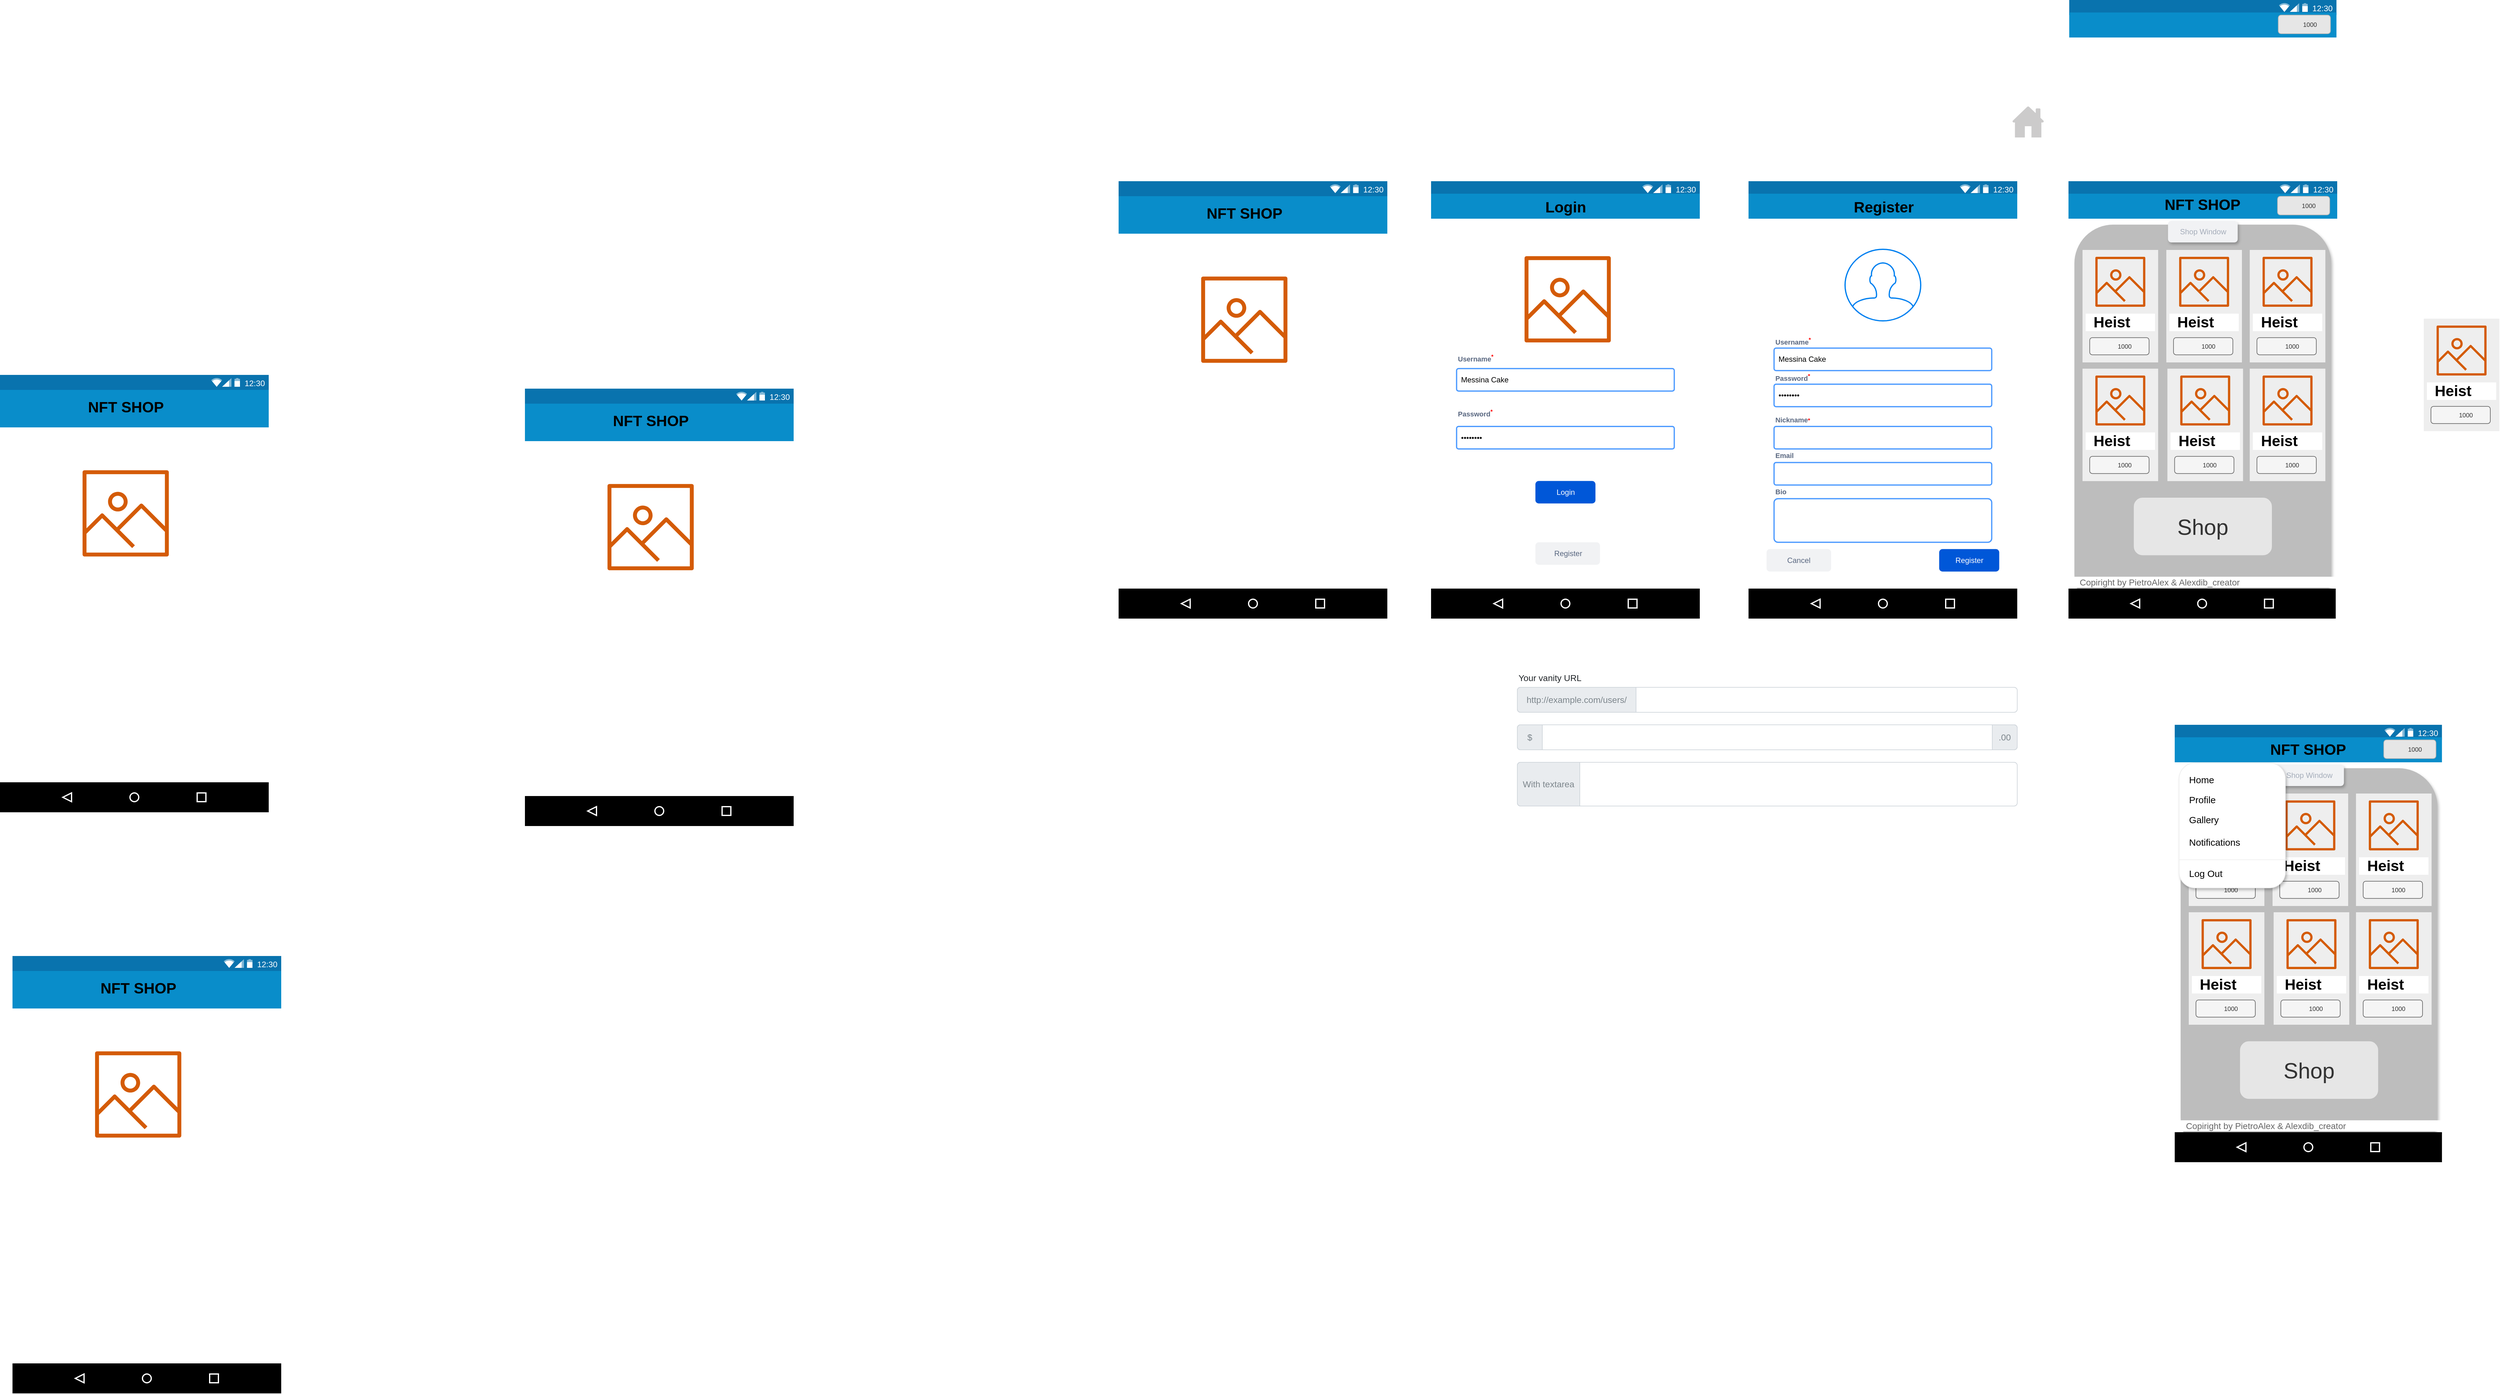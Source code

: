 <mxfile version="17.4.6" type="github">
  <diagram name="Page-1" id="03018318-947c-dd8e-b7a3-06fadd420f32">
    <mxGraphModel dx="4096" dy="979" grid="1" gridSize="10" guides="1" tooltips="1" connect="1" arrows="1" fold="1" page="1" pageScale="1" pageWidth="1100" pageHeight="850" background="none" math="0" shadow="0">
      <root>
        <mxCell id="0" />
        <mxCell id="1" parent="0" />
        <mxCell id="bsHtGkAG1uyYWepguyDH-8" value="" style="dashed=0;align=center;fontSize=12;shape=rect;fillColor=#ffffff;strokeColor=none;" parent="1" vertex="1">
          <mxGeometry x="-360" y="460" width="430" height="700" as="geometry" />
        </mxCell>
        <mxCell id="bsHtGkAG1uyYWepguyDH-9" value="12:30" style="dashed=0;align=center;fontSize=12;shape=rect;align=right;fillColor=#0973AE;strokeColor=none;fontColor=#FFFFFF;spacingRight=4;spacingTop=1;fontStyle=0;fontSize=13;resizeWidth=1;" parent="bsHtGkAG1uyYWepguyDH-8" vertex="1">
          <mxGeometry width="430" height="24" relative="1" as="geometry" />
        </mxCell>
        <mxCell id="bsHtGkAG1uyYWepguyDH-10" value="" style="dashed=0;html=1;shape=mxgraph.gmdl.top_bar;fillColor=#0973AE;strokeColor=none;" parent="bsHtGkAG1uyYWepguyDH-9" vertex="1">
          <mxGeometry x="1" y="0.5" width="46" height="14" relative="1" as="geometry">
            <mxPoint x="-92" y="-7" as="offset" />
          </mxGeometry>
        </mxCell>
        <mxCell id="bsHtGkAG1uyYWepguyDH-11" value="" style="dashed=0;align=center;fontSize=12;shape=rect;strokeColor=none;fillColor=#098DCA;resizeWidth=1;" parent="bsHtGkAG1uyYWepguyDH-8" vertex="1">
          <mxGeometry width="430" height="60" relative="1" as="geometry">
            <mxPoint y="24" as="offset" />
          </mxGeometry>
        </mxCell>
        <mxCell id="bsHtGkAG1uyYWepguyDH-25" value="" style="dashed=0;align=center;fontSize=12;shape=rect;strokeColor=none;fillColor=#000000;resizeWidth=1;" parent="bsHtGkAG1uyYWepguyDH-8" vertex="1">
          <mxGeometry y="1" width="430" height="48" relative="1" as="geometry">
            <mxPoint y="-48" as="offset" />
          </mxGeometry>
        </mxCell>
        <mxCell id="bsHtGkAG1uyYWepguyDH-26" value="" style="dashed=0;html=1;shape=mxgraph.gmdl.back;strokeColor=#ffffff;fillColor=#000000;strokeWidth=2;" parent="bsHtGkAG1uyYWepguyDH-25" vertex="1">
          <mxGeometry x="0.25" y="0.5" width="14" height="14" relative="1" as="geometry">
            <mxPoint x="-7" y="-7" as="offset" />
          </mxGeometry>
        </mxCell>
        <mxCell id="bsHtGkAG1uyYWepguyDH-27" value="" style="shape=ellipse;strokeColor=#ffffff;fillColor=#000000;strokeWidth=2;" parent="bsHtGkAG1uyYWepguyDH-25" vertex="1">
          <mxGeometry x="0.5" y="0.5" width="14" height="14" relative="1" as="geometry">
            <mxPoint x="-7" y="-7" as="offset" />
          </mxGeometry>
        </mxCell>
        <mxCell id="bsHtGkAG1uyYWepguyDH-28" value="" style="shape=rect;strokeColor=#ffffff;fillColor=#000000;strokeWidth=2;" parent="bsHtGkAG1uyYWepguyDH-25" vertex="1">
          <mxGeometry x="0.75" y="0.5" width="14" height="14" relative="1" as="geometry">
            <mxPoint x="-7" y="-7" as="offset" />
          </mxGeometry>
        </mxCell>
        <mxCell id="bsHtGkAG1uyYWepguyDH-351" value="" style="sketch=0;outlineConnect=0;fontColor=#232F3E;gradientColor=none;fillColor=#D45B07;strokeColor=none;dashed=0;verticalLabelPosition=bottom;verticalAlign=top;align=center;html=1;fontSize=12;fontStyle=0;aspect=fixed;pointerEvents=1;shape=mxgraph.aws4.container_registry_image;" parent="bsHtGkAG1uyYWepguyDH-8" vertex="1">
          <mxGeometry x="132.123" y="152.648" width="138" height="138" as="geometry" />
        </mxCell>
        <mxCell id="bsHtGkAG1uyYWepguyDH-647" value="NFT SHOP" style="text;strokeColor=none;fillColor=none;html=1;fontSize=24;fontStyle=1;verticalAlign=middle;align=center;" parent="bsHtGkAG1uyYWepguyDH-8" vertex="1">
          <mxGeometry x="141.403" y="29.997" width="119.444" height="43.614" as="geometry" />
        </mxCell>
        <mxCell id="bsHtGkAG1uyYWepguyDH-277" value="" style="dashed=0;align=center;fontSize=12;shape=rect;fillColor=#ffffff;strokeColor=none;aspect=fixed;" parent="1" vertex="1">
          <mxGeometry x="1160" y="460" width="430" height="700" as="geometry" />
        </mxCell>
        <mxCell id="bsHtGkAG1uyYWepguyDH-420" value="" style="dashed=0;shape=rect;fillColor=#ffffff;strokeColor=none;" parent="bsHtGkAG1uyYWepguyDH-277" vertex="1">
          <mxGeometry x="33.002" y="239.346" width="132.583" height="30.53" as="geometry" />
        </mxCell>
        <mxCell id="bsHtGkAG1uyYWepguyDH-396" value="" style="dashed=0;shape=rect;fillColor=#ffffff;strokeColor=none;" parent="bsHtGkAG1uyYWepguyDH-277" vertex="1">
          <mxGeometry x="194.849" y="239.346" width="132.583" height="30.53" as="geometry" />
        </mxCell>
        <mxCell id="bsHtGkAG1uyYWepguyDH-515" value="" style="shape=rect;fillColor=#BDBDBD;strokeColor=#BDBDBD;shadow=1;sketch=0;rounded=1;" parent="bsHtGkAG1uyYWepguyDH-277" vertex="1">
          <mxGeometry x="10" y="70" width="410" height="620" as="geometry" />
        </mxCell>
        <mxCell id="bsHtGkAG1uyYWepguyDH-517" value="Shop Window" style="rounded=1;align=center;fillColor=#F1F2F4;strokeColor=none;html=1;fontColor=#A5ADBA;fontSize=12;shadow=1;sketch=0;" parent="bsHtGkAG1uyYWepguyDH-515" vertex="1">
          <mxGeometry x="149.23" y="-6.414" width="111.54" height="34.366" as="geometry" />
        </mxCell>
        <mxCell id="bsHtGkAG1uyYWepguyDH-518" value="Shop" style="rounded=1;html=1;shadow=0;dashed=0;whiteSpace=wrap;fontSize=35;fillColor=#E6E6E6;align=center;strokeColor=#E6E6E6;fontColor=#333333;sketch=0;" parent="bsHtGkAG1uyYWepguyDH-515" vertex="1">
          <mxGeometry x="95" y="437.048" width="220" height="91.121" as="geometry" />
        </mxCell>
        <mxCell id="bsHtGkAG1uyYWepguyDH-412" value="" style="shape=rect;fillColor=#eeeeee;strokeColor=none;sketch=0;aspect=fixed;" parent="bsHtGkAG1uyYWepguyDH-277" vertex="1">
          <mxGeometry x="22.46" y="110" width="121" height="180" as="geometry" />
        </mxCell>
        <mxCell id="bsHtGkAG1uyYWepguyDH-413" value="" style="sketch=0;outlineConnect=0;fontColor=#232F3E;gradientColor=none;fillColor=#D45B07;strokeColor=none;dashed=0;verticalLabelPosition=bottom;verticalAlign=top;align=center;html=1;fontSize=12;fontStyle=0;aspect=fixed;pointerEvents=1;shape=mxgraph.aws4.container_registry_image;" parent="bsHtGkAG1uyYWepguyDH-277" vertex="1">
          <mxGeometry x="42.96" y="121" width="80" height="80" as="geometry" />
        </mxCell>
        <mxCell id="bsHtGkAG1uyYWepguyDH-414" value="" style="dashed=0;shape=rect;fillColor=#ffffff;strokeColor=none;sketch=0;aspect=fixed;" parent="bsHtGkAG1uyYWepguyDH-277" vertex="1">
          <mxGeometry x="27.46" y="212" width="111" height="28" as="geometry" />
        </mxCell>
        <mxCell id="bsHtGkAG1uyYWepguyDH-415" value="Heist" style="text;strokeColor=none;fillColor=none;html=1;fontSize=24;fontStyle=1;verticalAlign=middle;align=center;sketch=0;aspect=fixed;" parent="bsHtGkAG1uyYWepguyDH-277" vertex="1">
          <mxGeometry x="18.96" y="217" width="100" height="18" as="geometry" />
        </mxCell>
        <mxCell id="bsHtGkAG1uyYWepguyDH-416" value="1000" style="rounded=1;html=1;shadow=0;dashed=0;whiteSpace=wrap;fontSize=10;fillColor=#f5f5f5;align=center;strokeColor=#666666;fontColor=#333333;spacingLeft=17;sketch=0;aspect=fixed;" parent="bsHtGkAG1uyYWepguyDH-277" vertex="1">
          <mxGeometry x="33.96" y="250.39" width="95" height="27.44" as="geometry" />
        </mxCell>
        <mxCell id="bsHtGkAG1uyYWepguyDH-417" value="" style="shape=image;html=1;verticalAlign=top;verticalLabelPosition=bottom;labelBackgroundColor=#ffffff;imageAspect=0;aspect=fixed;image=https://cdn0.iconfinder.com/data/icons/heroicons-ui/24/icon-currency-dollar-128.png;sketch=0;" parent="bsHtGkAG1uyYWepguyDH-277" vertex="1">
          <mxGeometry x="33.96" y="250.39" width="28.22" height="28.22" as="geometry" />
        </mxCell>
        <mxCell id="bsHtGkAG1uyYWepguyDH-424" value="" style="shape=rect;fillColor=#eeeeee;strokeColor=none;sketch=0;aspect=fixed;" parent="bsHtGkAG1uyYWepguyDH-277" vertex="1">
          <mxGeometry x="156.54" y="110" width="121" height="180" as="geometry" />
        </mxCell>
        <mxCell id="bsHtGkAG1uyYWepguyDH-425" value="" style="sketch=0;outlineConnect=0;fontColor=#232F3E;gradientColor=none;fillColor=#D45B07;strokeColor=none;dashed=0;verticalLabelPosition=bottom;verticalAlign=top;align=center;html=1;fontSize=12;fontStyle=0;aspect=fixed;pointerEvents=1;shape=mxgraph.aws4.container_registry_image;" parent="bsHtGkAG1uyYWepguyDH-277" vertex="1">
          <mxGeometry x="177.04" y="121" width="80" height="80" as="geometry" />
        </mxCell>
        <mxCell id="bsHtGkAG1uyYWepguyDH-426" value="" style="dashed=0;shape=rect;fillColor=#ffffff;strokeColor=none;sketch=0;aspect=fixed;" parent="bsHtGkAG1uyYWepguyDH-277" vertex="1">
          <mxGeometry x="161.54" y="212" width="111" height="28" as="geometry" />
        </mxCell>
        <mxCell id="bsHtGkAG1uyYWepguyDH-427" value="Heist" style="text;strokeColor=none;fillColor=none;html=1;fontSize=24;fontStyle=1;verticalAlign=middle;align=center;sketch=0;aspect=fixed;" parent="bsHtGkAG1uyYWepguyDH-277" vertex="1">
          <mxGeometry x="153.04" y="217" width="100" height="18" as="geometry" />
        </mxCell>
        <mxCell id="bsHtGkAG1uyYWepguyDH-428" value="1000" style="rounded=1;html=1;shadow=0;dashed=0;whiteSpace=wrap;fontSize=10;fillColor=#f5f5f5;align=center;strokeColor=#666666;fontColor=#333333;spacingLeft=17;sketch=0;aspect=fixed;" parent="bsHtGkAG1uyYWepguyDH-277" vertex="1">
          <mxGeometry x="168.04" y="250.39" width="95" height="27.44" as="geometry" />
        </mxCell>
        <mxCell id="bsHtGkAG1uyYWepguyDH-429" value="" style="shape=image;html=1;verticalAlign=top;verticalLabelPosition=bottom;labelBackgroundColor=#ffffff;imageAspect=0;aspect=fixed;image=https://cdn0.iconfinder.com/data/icons/heroicons-ui/24/icon-currency-dollar-128.png;sketch=0;" parent="bsHtGkAG1uyYWepguyDH-277" vertex="1">
          <mxGeometry x="168.04" y="250.39" width="28.22" height="28.22" as="geometry" />
        </mxCell>
        <mxCell id="bsHtGkAG1uyYWepguyDH-436" value="" style="shape=rect;fillColor=#eeeeee;strokeColor=none;sketch=0;aspect=fixed;" parent="bsHtGkAG1uyYWepguyDH-277" vertex="1">
          <mxGeometry x="290.04" y="110" width="121" height="180" as="geometry" />
        </mxCell>
        <mxCell id="bsHtGkAG1uyYWepguyDH-437" value="" style="sketch=0;outlineConnect=0;fontColor=#232F3E;gradientColor=none;fillColor=#D45B07;strokeColor=none;dashed=0;verticalLabelPosition=bottom;verticalAlign=top;align=center;html=1;fontSize=12;fontStyle=0;aspect=fixed;pointerEvents=1;shape=mxgraph.aws4.container_registry_image;" parent="bsHtGkAG1uyYWepguyDH-277" vertex="1">
          <mxGeometry x="310.54" y="121" width="80" height="80" as="geometry" />
        </mxCell>
        <mxCell id="bsHtGkAG1uyYWepguyDH-438" value="" style="dashed=0;shape=rect;fillColor=#ffffff;strokeColor=none;sketch=0;aspect=fixed;" parent="bsHtGkAG1uyYWepguyDH-277" vertex="1">
          <mxGeometry x="295.04" y="212" width="111" height="28" as="geometry" />
        </mxCell>
        <mxCell id="bsHtGkAG1uyYWepguyDH-439" value="Heist" style="text;strokeColor=none;fillColor=none;html=1;fontSize=24;fontStyle=1;verticalAlign=middle;align=center;sketch=0;aspect=fixed;" parent="bsHtGkAG1uyYWepguyDH-277" vertex="1">
          <mxGeometry x="286.54" y="217" width="100" height="18" as="geometry" />
        </mxCell>
        <mxCell id="bsHtGkAG1uyYWepguyDH-440" value="1000" style="rounded=1;html=1;shadow=0;dashed=0;whiteSpace=wrap;fontSize=10;fillColor=#f5f5f5;align=center;strokeColor=#666666;fontColor=#333333;spacingLeft=17;sketch=0;aspect=fixed;" parent="bsHtGkAG1uyYWepguyDH-277" vertex="1">
          <mxGeometry x="301.54" y="250.39" width="95" height="27.44" as="geometry" />
        </mxCell>
        <mxCell id="bsHtGkAG1uyYWepguyDH-441" value="" style="shape=image;html=1;verticalAlign=top;verticalLabelPosition=bottom;labelBackgroundColor=#ffffff;imageAspect=0;aspect=fixed;image=https://cdn0.iconfinder.com/data/icons/heroicons-ui/24/icon-currency-dollar-128.png;sketch=0;" parent="bsHtGkAG1uyYWepguyDH-277" vertex="1">
          <mxGeometry x="301.54" y="250.39" width="28.22" height="28.22" as="geometry" />
        </mxCell>
        <mxCell id="bsHtGkAG1uyYWepguyDH-466" value="" style="shape=rect;fillColor=#eeeeee;strokeColor=none;sketch=0;aspect=fixed;" parent="bsHtGkAG1uyYWepguyDH-277" vertex="1">
          <mxGeometry x="22.46" y="300" width="121" height="180" as="geometry" />
        </mxCell>
        <mxCell id="bsHtGkAG1uyYWepguyDH-467" value="" style="sketch=0;outlineConnect=0;fontColor=#232F3E;gradientColor=none;fillColor=#D45B07;strokeColor=none;dashed=0;verticalLabelPosition=bottom;verticalAlign=top;align=center;html=1;fontSize=12;fontStyle=0;aspect=fixed;pointerEvents=1;shape=mxgraph.aws4.container_registry_image;" parent="bsHtGkAG1uyYWepguyDH-277" vertex="1">
          <mxGeometry x="42.96" y="311" width="80" height="80" as="geometry" />
        </mxCell>
        <mxCell id="bsHtGkAG1uyYWepguyDH-468" value="" style="dashed=0;shape=rect;fillColor=#ffffff;strokeColor=none;sketch=0;aspect=fixed;" parent="bsHtGkAG1uyYWepguyDH-277" vertex="1">
          <mxGeometry x="27.46" y="402" width="111" height="28" as="geometry" />
        </mxCell>
        <mxCell id="bsHtGkAG1uyYWepguyDH-469" value="Heist" style="text;strokeColor=none;fillColor=none;html=1;fontSize=24;fontStyle=1;verticalAlign=middle;align=center;sketch=0;aspect=fixed;" parent="bsHtGkAG1uyYWepguyDH-277" vertex="1">
          <mxGeometry x="18.96" y="407" width="100" height="18" as="geometry" />
        </mxCell>
        <mxCell id="bsHtGkAG1uyYWepguyDH-470" value="1000" style="rounded=1;html=1;shadow=0;dashed=0;whiteSpace=wrap;fontSize=10;fillColor=#f5f5f5;align=center;strokeColor=#666666;fontColor=#333333;spacingLeft=17;sketch=0;aspect=fixed;" parent="bsHtGkAG1uyYWepguyDH-277" vertex="1">
          <mxGeometry x="33.96" y="440.39" width="95" height="27.44" as="geometry" />
        </mxCell>
        <mxCell id="bsHtGkAG1uyYWepguyDH-471" value="" style="shape=image;html=1;verticalAlign=top;verticalLabelPosition=bottom;labelBackgroundColor=#ffffff;imageAspect=0;aspect=fixed;image=https://cdn0.iconfinder.com/data/icons/heroicons-ui/24/icon-currency-dollar-128.png;sketch=0;" parent="bsHtGkAG1uyYWepguyDH-277" vertex="1">
          <mxGeometry x="33.96" y="440.39" width="28.22" height="28.22" as="geometry" />
        </mxCell>
        <mxCell id="bsHtGkAG1uyYWepguyDH-472" value="" style="shape=rect;fillColor=#eeeeee;strokeColor=none;sketch=0;aspect=fixed;" parent="bsHtGkAG1uyYWepguyDH-277" vertex="1">
          <mxGeometry x="158.29" y="300" width="121" height="180" as="geometry" />
        </mxCell>
        <mxCell id="bsHtGkAG1uyYWepguyDH-473" value="" style="sketch=0;outlineConnect=0;fontColor=#232F3E;gradientColor=none;fillColor=#D45B07;strokeColor=none;dashed=0;verticalLabelPosition=bottom;verticalAlign=top;align=center;html=1;fontSize=12;fontStyle=0;aspect=fixed;pointerEvents=1;shape=mxgraph.aws4.container_registry_image;" parent="bsHtGkAG1uyYWepguyDH-277" vertex="1">
          <mxGeometry x="178.79" y="311" width="80" height="80" as="geometry" />
        </mxCell>
        <mxCell id="bsHtGkAG1uyYWepguyDH-474" value="" style="dashed=0;shape=rect;fillColor=#ffffff;strokeColor=none;sketch=0;aspect=fixed;" parent="bsHtGkAG1uyYWepguyDH-277" vertex="1">
          <mxGeometry x="163.29" y="402" width="111" height="28" as="geometry" />
        </mxCell>
        <mxCell id="bsHtGkAG1uyYWepguyDH-475" value="Heist" style="text;strokeColor=none;fillColor=none;html=1;fontSize=24;fontStyle=1;verticalAlign=middle;align=center;sketch=0;aspect=fixed;" parent="bsHtGkAG1uyYWepguyDH-277" vertex="1">
          <mxGeometry x="154.79" y="407" width="100" height="18" as="geometry" />
        </mxCell>
        <mxCell id="bsHtGkAG1uyYWepguyDH-476" value="1000" style="rounded=1;html=1;shadow=0;dashed=0;whiteSpace=wrap;fontSize=10;fillColor=#f5f5f5;align=center;strokeColor=#666666;fontColor=#333333;spacingLeft=17;sketch=0;aspect=fixed;" parent="bsHtGkAG1uyYWepguyDH-277" vertex="1">
          <mxGeometry x="169.79" y="440.39" width="95" height="27.44" as="geometry" />
        </mxCell>
        <mxCell id="bsHtGkAG1uyYWepguyDH-477" value="" style="shape=image;html=1;verticalAlign=top;verticalLabelPosition=bottom;labelBackgroundColor=#ffffff;imageAspect=0;aspect=fixed;image=https://cdn0.iconfinder.com/data/icons/heroicons-ui/24/icon-currency-dollar-128.png;sketch=0;" parent="bsHtGkAG1uyYWepguyDH-277" vertex="1">
          <mxGeometry x="169.79" y="440.39" width="28.22" height="28.22" as="geometry" />
        </mxCell>
        <mxCell id="bsHtGkAG1uyYWepguyDH-478" value="" style="shape=rect;fillColor=#eeeeee;strokeColor=none;sketch=0;aspect=fixed;" parent="bsHtGkAG1uyYWepguyDH-277" vertex="1">
          <mxGeometry x="290.04" y="300" width="121" height="180" as="geometry" />
        </mxCell>
        <mxCell id="bsHtGkAG1uyYWepguyDH-479" value="" style="sketch=0;outlineConnect=0;fontColor=#232F3E;gradientColor=none;fillColor=#D45B07;strokeColor=none;dashed=0;verticalLabelPosition=bottom;verticalAlign=top;align=center;html=1;fontSize=12;fontStyle=0;aspect=fixed;pointerEvents=1;shape=mxgraph.aws4.container_registry_image;" parent="bsHtGkAG1uyYWepguyDH-277" vertex="1">
          <mxGeometry x="310.54" y="311" width="80" height="80" as="geometry" />
        </mxCell>
        <mxCell id="bsHtGkAG1uyYWepguyDH-480" value="" style="dashed=0;shape=rect;fillColor=#ffffff;strokeColor=none;sketch=0;aspect=fixed;" parent="bsHtGkAG1uyYWepguyDH-277" vertex="1">
          <mxGeometry x="295.04" y="402" width="111" height="28" as="geometry" />
        </mxCell>
        <mxCell id="bsHtGkAG1uyYWepguyDH-481" value="Heist" style="text;strokeColor=none;fillColor=none;html=1;fontSize=24;fontStyle=1;verticalAlign=middle;align=center;sketch=0;aspect=fixed;" parent="bsHtGkAG1uyYWepguyDH-277" vertex="1">
          <mxGeometry x="286.54" y="407" width="100" height="18" as="geometry" />
        </mxCell>
        <mxCell id="bsHtGkAG1uyYWepguyDH-482" value="1000" style="rounded=1;html=1;shadow=0;dashed=0;whiteSpace=wrap;fontSize=10;fillColor=#f5f5f5;align=center;strokeColor=#666666;fontColor=#333333;spacingLeft=17;sketch=0;aspect=fixed;" parent="bsHtGkAG1uyYWepguyDH-277" vertex="1">
          <mxGeometry x="301.54" y="440.39" width="95" height="27.44" as="geometry" />
        </mxCell>
        <mxCell id="bsHtGkAG1uyYWepguyDH-483" value="" style="shape=image;html=1;verticalAlign=top;verticalLabelPosition=bottom;labelBackgroundColor=#ffffff;imageAspect=0;aspect=fixed;image=https://cdn0.iconfinder.com/data/icons/heroicons-ui/24/icon-currency-dollar-128.png;sketch=0;" parent="bsHtGkAG1uyYWepguyDH-277" vertex="1">
          <mxGeometry x="301.54" y="440.39" width="28.22" height="28.22" as="geometry" />
        </mxCell>
        <mxCell id="bsHtGkAG1uyYWepguyDH-516" value="Copiright by PietroAlex &amp; Alexdib_creator" style="shape=rect;strokeColor=none;whiteSpace=wrap;align=left;spacingLeft=16;fontColor=#666666;fontSize=14;sketch=0;" parent="bsHtGkAG1uyYWepguyDH-277" vertex="1">
          <mxGeometry y="633" width="430" height="17.39" as="geometry" />
        </mxCell>
        <mxCell id="bsHtGkAG1uyYWepguyDH-281" value="" style="dashed=0;align=center;fontSize=12;shape=rect;strokeColor=none;fillColor=#000000;resizeWidth=1;" parent="bsHtGkAG1uyYWepguyDH-277" vertex="1">
          <mxGeometry y="1" width="427.611" height="48" relative="1" as="geometry">
            <mxPoint y="-48" as="offset" />
          </mxGeometry>
        </mxCell>
        <mxCell id="bsHtGkAG1uyYWepguyDH-282" value="" style="dashed=0;html=1;shape=mxgraph.gmdl.back;strokeColor=#ffffff;fillColor=#000000;strokeWidth=2;" parent="bsHtGkAG1uyYWepguyDH-281" vertex="1">
          <mxGeometry x="0.25" y="0.5" width="14" height="14" relative="1" as="geometry">
            <mxPoint x="-7" y="-7" as="offset" />
          </mxGeometry>
        </mxCell>
        <mxCell id="bsHtGkAG1uyYWepguyDH-283" value="" style="shape=ellipse;strokeColor=#ffffff;fillColor=#000000;strokeWidth=2;" parent="bsHtGkAG1uyYWepguyDH-281" vertex="1">
          <mxGeometry x="0.5" y="0.5" width="14" height="14" relative="1" as="geometry">
            <mxPoint x="-7" y="-7" as="offset" />
          </mxGeometry>
        </mxCell>
        <mxCell id="bsHtGkAG1uyYWepguyDH-284" value="" style="shape=rect;strokeColor=#ffffff;fillColor=#000000;strokeWidth=2;" parent="bsHtGkAG1uyYWepguyDH-281" vertex="1">
          <mxGeometry x="0.75" y="0.5" width="14" height="14" relative="1" as="geometry">
            <mxPoint x="-7" y="-7" as="offset" />
          </mxGeometry>
        </mxCell>
        <mxCell id="bsHtGkAG1uyYWepguyDH-637" value="12:30" style="dashed=0;align=center;fontSize=12;shape=rect;align=right;fillColor=#0973AE;strokeColor=none;fontColor=#FFFFFF;spacingRight=4;spacingTop=1;fontStyle=0;fontSize=13;resizeWidth=1;" parent="bsHtGkAG1uyYWepguyDH-277" vertex="1">
          <mxGeometry width="430" height="24" as="geometry" />
        </mxCell>
        <mxCell id="bsHtGkAG1uyYWepguyDH-638" value="" style="dashed=0;html=1;shape=mxgraph.gmdl.top_bar;fillColor=#0973AE;strokeColor=none;" parent="bsHtGkAG1uyYWepguyDH-637" vertex="1">
          <mxGeometry x="1" y="0.5" width="46" height="14" relative="1" as="geometry">
            <mxPoint x="-92" y="-7" as="offset" />
          </mxGeometry>
        </mxCell>
        <mxCell id="bsHtGkAG1uyYWepguyDH-639" value="" style="dashed=0;align=center;fontSize=12;shape=rect;strokeColor=none;fillColor=#098DCA;resizeWidth=1;aspect=fixed;" parent="bsHtGkAG1uyYWepguyDH-277" vertex="1">
          <mxGeometry y="20" width="430" height="40" as="geometry" />
        </mxCell>
        <mxCell id="bsHtGkAG1uyYWepguyDH-640" value="" style="shape=image;html=1;verticalAlign=top;verticalLabelPosition=bottom;labelBackgroundColor=#ffffff;imageAspect=0;image=https://cdn1.iconfinder.com/data/icons/material-core/18/menu-128.png" parent="bsHtGkAG1uyYWepguyDH-277" vertex="1">
          <mxGeometry x="10.0" y="25.86" width="28.06" height="28.19" as="geometry" />
        </mxCell>
        <mxCell id="bsHtGkAG1uyYWepguyDH-641" value="1000" style="rounded=1;html=1;shadow=0;dashed=0;whiteSpace=wrap;fontSize=10;fillColor=#E6E6E6;align=center;strokeColor=#B3B3B3;fontColor=#333333;spacingLeft=17;aspect=fixed;" parent="bsHtGkAG1uyYWepguyDH-277" vertex="1">
          <mxGeometry x="334.444" y="24.133" width="83.611" height="29.919" as="geometry" />
        </mxCell>
        <mxCell id="bsHtGkAG1uyYWepguyDH-642" value="" style="shape=image;html=1;verticalAlign=top;verticalLabelPosition=bottom;labelBackgroundColor=#ffffff;imageAspect=0;aspect=fixed;image=https://cdn0.iconfinder.com/data/icons/heroicons-ui/24/icon-currency-dollar-128.png" parent="bsHtGkAG1uyYWepguyDH-277" vertex="1">
          <mxGeometry x="334.444" y="23.713" width="30.769" height="30.769" as="geometry" />
        </mxCell>
        <mxCell id="bsHtGkAG1uyYWepguyDH-643" value="NFT SHOP" style="text;strokeColor=none;fillColor=none;html=1;fontSize=24;fontStyle=1;verticalAlign=middle;align=center;" parent="bsHtGkAG1uyYWepguyDH-277" vertex="1">
          <mxGeometry x="154.623" y="16.387" width="119.444" height="43.614" as="geometry" />
        </mxCell>
        <mxCell id="bsHtGkAG1uyYWepguyDH-293" value="" style="dashed=0;align=center;fontSize=12;shape=rect;fillColor=#ffffff;strokeColor=none;" parent="1" vertex="1">
          <mxGeometry x="140" y="460" width="430" height="700" as="geometry" />
        </mxCell>
        <mxCell id="bsHtGkAG1uyYWepguyDH-294" value="12:30" style="dashed=0;align=center;fontSize=12;shape=rect;align=right;fillColor=#0973AE;strokeColor=none;fontColor=#FFFFFF;spacingRight=4;spacingTop=1;fontStyle=0;fontSize=13;resizeWidth=1;" parent="bsHtGkAG1uyYWepguyDH-293" vertex="1">
          <mxGeometry width="430" height="24" relative="1" as="geometry" />
        </mxCell>
        <mxCell id="bsHtGkAG1uyYWepguyDH-295" value="" style="dashed=0;html=1;shape=mxgraph.gmdl.top_bar;fillColor=#0973AE;strokeColor=none;" parent="bsHtGkAG1uyYWepguyDH-294" vertex="1">
          <mxGeometry x="1" y="0.5" width="46" height="14" relative="1" as="geometry">
            <mxPoint x="-92" y="-7" as="offset" />
          </mxGeometry>
        </mxCell>
        <mxCell id="bsHtGkAG1uyYWepguyDH-296" value="" style="dashed=0;align=center;fontSize=12;shape=rect;strokeColor=none;fillColor=#098DCA;resizeWidth=1;" parent="bsHtGkAG1uyYWepguyDH-293" vertex="1">
          <mxGeometry width="430" height="40" relative="1" as="geometry">
            <mxPoint y="20" as="offset" />
          </mxGeometry>
        </mxCell>
        <mxCell id="bsHtGkAG1uyYWepguyDH-297" value="" style="dashed=0;align=center;fontSize=12;shape=rect;strokeColor=none;fillColor=#000000;resizeWidth=1;" parent="bsHtGkAG1uyYWepguyDH-293" vertex="1">
          <mxGeometry y="1" width="430" height="48" relative="1" as="geometry">
            <mxPoint y="-48" as="offset" />
          </mxGeometry>
        </mxCell>
        <mxCell id="bsHtGkAG1uyYWepguyDH-298" value="" style="dashed=0;html=1;shape=mxgraph.gmdl.back;strokeColor=#ffffff;fillColor=#000000;strokeWidth=2;" parent="bsHtGkAG1uyYWepguyDH-297" vertex="1">
          <mxGeometry x="0.25" y="0.5" width="14" height="14" relative="1" as="geometry">
            <mxPoint x="-7" y="-7" as="offset" />
          </mxGeometry>
        </mxCell>
        <mxCell id="bsHtGkAG1uyYWepguyDH-299" value="" style="shape=ellipse;strokeColor=#ffffff;fillColor=#000000;strokeWidth=2;" parent="bsHtGkAG1uyYWepguyDH-297" vertex="1">
          <mxGeometry x="0.5" y="0.5" width="14" height="14" relative="1" as="geometry">
            <mxPoint x="-7" y="-7" as="offset" />
          </mxGeometry>
        </mxCell>
        <mxCell id="bsHtGkAG1uyYWepguyDH-300" value="" style="shape=rect;strokeColor=#ffffff;fillColor=#000000;strokeWidth=2;" parent="bsHtGkAG1uyYWepguyDH-297" vertex="1">
          <mxGeometry x="0.75" y="0.5" width="14" height="14" relative="1" as="geometry">
            <mxPoint x="-7" y="-7" as="offset" />
          </mxGeometry>
        </mxCell>
        <mxCell id="bsHtGkAG1uyYWepguyDH-346" value="Password&lt;sup&gt;&lt;font color=&quot;#ff0000&quot;&gt;*&lt;/font&gt;&lt;/sup&gt;" style="fillColor=none;strokeColor=none;html=1;fontSize=11;fontStyle=0;align=left;fontColor=#596780;fontStyle=1;fontSize=11" parent="bsHtGkAG1uyYWepguyDH-293" vertex="1">
          <mxGeometry x="40.838" y="359.813" width="288.268" height="21.807" as="geometry" />
        </mxCell>
        <mxCell id="bsHtGkAG1uyYWepguyDH-347" value="&amp;#8226;&amp;#8226;&amp;#8226;&amp;#8226;&amp;#8226;&amp;#8226;&amp;#8226;&amp;#8226;" style="rounded=1;arcSize=9;align=left;spacingLeft=5;strokeColor=#4C9AFF;html=1;strokeWidth=2;fontSize=12" parent="bsHtGkAG1uyYWepguyDH-293" vertex="1">
          <mxGeometry x="40.838" y="392.523" width="348.324" height="35.981" as="geometry" />
        </mxCell>
        <mxCell id="bsHtGkAG1uyYWepguyDH-348" value="Username&lt;sup&gt;&lt;font color=&quot;#ff0000&quot;&gt;*&lt;/font&gt;&lt;/sup&gt;" style="fillColor=none;strokeColor=none;html=1;fontSize=11;fontStyle=0;align=left;fontColor=#596780;fontStyle=1;fontSize=11" parent="bsHtGkAG1uyYWepguyDH-293" vertex="1">
          <mxGeometry x="40.838" y="272.586" width="288.268" height="21.807" as="geometry" />
        </mxCell>
        <mxCell id="bsHtGkAG1uyYWepguyDH-349" value="Messina Cake" style="rounded=1;arcSize=9;align=left;spacingLeft=5;strokeColor=#4C9AFF;html=1;strokeWidth=2;fontSize=12" parent="bsHtGkAG1uyYWepguyDH-293" vertex="1">
          <mxGeometry x="40.838" y="299.844" width="348.324" height="35.981" as="geometry" />
        </mxCell>
        <mxCell id="bsHtGkAG1uyYWepguyDH-353" value="Login" style="rounded=1;fillColor=#0057D8;align=center;strokeColor=none;html=1;fontColor=#ffffff;fontSize=12;sketch=0;" parent="bsHtGkAG1uyYWepguyDH-293" vertex="1">
          <mxGeometry x="166.955" y="479.751" width="96.089" height="35.981" as="geometry" />
        </mxCell>
        <mxCell id="bsHtGkAG1uyYWepguyDH-355" value="Register" style="rounded=1;fillColor=#F1F2F4;strokeColor=none;html=1;fontColor=#596780;align=center;verticalAlign=middle;fontStyle=0;fontSize=12;sketch=0;" parent="bsHtGkAG1uyYWepguyDH-293" vertex="1">
          <mxGeometry x="166.955" y="577.882" width="103.296" height="35.981" as="geometry" />
        </mxCell>
        <mxCell id="bsHtGkAG1uyYWepguyDH-380" style="edgeStyle=orthogonalEdgeStyle;rounded=0;orthogonalLoop=1;jettySize=auto;html=1;exitX=0.5;exitY=1;exitDx=0;exitDy=0;" parent="bsHtGkAG1uyYWepguyDH-293" source="bsHtGkAG1uyYWepguyDH-296" target="bsHtGkAG1uyYWepguyDH-296" edge="1">
          <mxGeometry relative="1" as="geometry" />
        </mxCell>
        <mxCell id="bsHtGkAG1uyYWepguyDH-502" value="" style="sketch=0;outlineConnect=0;fontColor=#232F3E;gradientColor=none;fillColor=#D45B07;strokeColor=none;dashed=0;verticalLabelPosition=bottom;verticalAlign=top;align=center;html=1;fontSize=12;fontStyle=0;aspect=fixed;pointerEvents=1;shape=mxgraph.aws4.container_registry_image;" parent="bsHtGkAG1uyYWepguyDH-293" vertex="1">
          <mxGeometry x="149.603" y="119.998" width="138" height="138" as="geometry" />
        </mxCell>
        <mxCell id="bsHtGkAG1uyYWepguyDH-645" value="Login" style="text;strokeColor=none;fillColor=none;html=1;fontSize=24;fontStyle=1;verticalAlign=middle;align=center;" parent="bsHtGkAG1uyYWepguyDH-293" vertex="1">
          <mxGeometry x="155.273" y="19.997" width="119.444" height="43.614" as="geometry" />
        </mxCell>
        <mxCell id="bsHtGkAG1uyYWepguyDH-315" value="Your vanity URL" style="html=1;shadow=0;dashed=0;shape=mxgraph.bootstrap.rrect;rSize=5;strokeColor=none;html=1;whiteSpace=wrap;fillColor=none;fontColor=#212529;align=left;spacingLeft=0;fontSize=14;" parent="1" vertex="1">
          <mxGeometry x="278" y="1240" width="200" height="30" as="geometry" />
        </mxCell>
        <mxCell id="bsHtGkAG1uyYWepguyDH-316" value="" style="html=1;shadow=0;dashed=0;shape=mxgraph.bootstrap.rrect;rSize=5;strokeColor=#CED4DA;html=1;whiteSpace=wrap;fillColor=#FFFFFF;fontColor=#7D868C;align=left;spacing=15;spacingLeft=40;fontSize=14;" parent="1" vertex="1">
          <mxGeometry x="278" y="1270" width="800" height="40" as="geometry" />
        </mxCell>
        <mxCell id="bsHtGkAG1uyYWepguyDH-317" value="http://example.com/users/" style="html=1;shadow=0;dashed=0;shape=mxgraph.bootstrap.leftButton;strokeColor=inherit;gradientColor=inherit;fontColor=inherit;fillColor=#E9ECEF;rSize=5;perimeter=none;whiteSpace=wrap;resizeHeight=1;fontSize=14;" parent="bsHtGkAG1uyYWepguyDH-316" vertex="1">
          <mxGeometry width="190" height="40" as="geometry" />
        </mxCell>
        <mxCell id="bsHtGkAG1uyYWepguyDH-318" value="" style="html=1;shadow=0;dashed=0;shape=mxgraph.bootstrap.rrect;rSize=5;strokeColor=#CED4DA;html=1;whiteSpace=wrap;fillColor=#FFFFFF;fontColor=#7D868C;align=left;spacing=15;spacingLeft=40;fontSize=14;" parent="1" vertex="1">
          <mxGeometry x="278" y="1330" width="800" height="40" as="geometry" />
        </mxCell>
        <mxCell id="bsHtGkAG1uyYWepguyDH-319" value="$" style="html=1;shadow=0;dashed=0;shape=mxgraph.bootstrap.leftButton;strokeColor=inherit;gradientColor=inherit;fontColor=inherit;fillColor=#E9ECEF;rSize=5;perimeter=none;whiteSpace=wrap;resizeHeight=1;fontSize=14;" parent="bsHtGkAG1uyYWepguyDH-318" vertex="1">
          <mxGeometry width="40" height="40" as="geometry" />
        </mxCell>
        <mxCell id="bsHtGkAG1uyYWepguyDH-320" value=".00" style="html=1;shadow=0;dashed=0;shape=mxgraph.bootstrap.rightButton;strokeColor=inherit;gradientColor=inherit;fontColor=inherit;fillColor=#E9ECEF;rSize=5;perimeter=none;whiteSpace=wrap;resizeHeight=1;fontSize=14;" parent="bsHtGkAG1uyYWepguyDH-318" vertex="1">
          <mxGeometry x="1" width="40" height="40" relative="1" as="geometry">
            <mxPoint x="-40" as="offset" />
          </mxGeometry>
        </mxCell>
        <mxCell id="bsHtGkAG1uyYWepguyDH-321" value="" style="html=1;shadow=0;dashed=0;shape=mxgraph.bootstrap.rrect;rSize=5;strokeColor=#CED4DA;html=1;whiteSpace=wrap;fillColor=#FFFFFF;fontColor=#7D868C;align=left;spacing=15;spacingLeft=40;fontSize=14;" parent="1" vertex="1">
          <mxGeometry x="278" y="1390" width="800" height="70" as="geometry" />
        </mxCell>
        <mxCell id="bsHtGkAG1uyYWepguyDH-322" value="With textarea" style="html=1;shadow=0;dashed=0;shape=mxgraph.bootstrap.leftButton;strokeColor=inherit;gradientColor=inherit;fontColor=inherit;fillColor=#E9ECEF;rSize=5;perimeter=none;whiteSpace=wrap;resizeHeight=1;fontSize=14;" parent="bsHtGkAG1uyYWepguyDH-321" vertex="1">
          <mxGeometry width="100" height="70" as="geometry" />
        </mxCell>
        <mxCell id="bsHtGkAG1uyYWepguyDH-356" value="" style="dashed=0;align=center;fontSize=12;shape=rect;fillColor=#ffffff;strokeColor=none;" parent="1" vertex="1">
          <mxGeometry x="648" y="460" width="430" height="700" as="geometry" />
        </mxCell>
        <mxCell id="bsHtGkAG1uyYWepguyDH-357" value="12:30" style="dashed=0;align=center;fontSize=12;shape=rect;align=right;fillColor=#0973AE;strokeColor=none;fontColor=#FFFFFF;spacingRight=4;spacingTop=1;fontStyle=0;fontSize=13;resizeWidth=1;" parent="bsHtGkAG1uyYWepguyDH-356" vertex="1">
          <mxGeometry width="430.0" height="24" relative="1" as="geometry" />
        </mxCell>
        <mxCell id="bsHtGkAG1uyYWepguyDH-358" value="" style="dashed=0;html=1;shape=mxgraph.gmdl.top_bar;fillColor=#0973AE;strokeColor=none;" parent="bsHtGkAG1uyYWepguyDH-357" vertex="1">
          <mxGeometry x="1" y="0.5" width="46" height="14" relative="1" as="geometry">
            <mxPoint x="-92" y="-7" as="offset" />
          </mxGeometry>
        </mxCell>
        <mxCell id="bsHtGkAG1uyYWepguyDH-359" value="" style="dashed=0;align=center;fontSize=12;shape=rect;strokeColor=none;fillColor=#098DCA;resizeWidth=1;" parent="bsHtGkAG1uyYWepguyDH-356" vertex="1">
          <mxGeometry width="430.0" height="40" relative="1" as="geometry">
            <mxPoint y="20" as="offset" />
          </mxGeometry>
        </mxCell>
        <mxCell id="bsHtGkAG1uyYWepguyDH-360" value="" style="dashed=0;align=center;fontSize=12;shape=rect;strokeColor=none;fillColor=#000000;resizeWidth=1;" parent="bsHtGkAG1uyYWepguyDH-356" vertex="1">
          <mxGeometry y="1" width="430.0" height="48" relative="1" as="geometry">
            <mxPoint y="-48" as="offset" />
          </mxGeometry>
        </mxCell>
        <mxCell id="bsHtGkAG1uyYWepguyDH-361" value="" style="dashed=0;html=1;shape=mxgraph.gmdl.back;strokeColor=#ffffff;fillColor=#000000;strokeWidth=2;" parent="bsHtGkAG1uyYWepguyDH-360" vertex="1">
          <mxGeometry x="0.25" y="0.5" width="14" height="14" relative="1" as="geometry">
            <mxPoint x="-7" y="-7" as="offset" />
          </mxGeometry>
        </mxCell>
        <mxCell id="bsHtGkAG1uyYWepguyDH-362" value="" style="shape=ellipse;strokeColor=#ffffff;fillColor=#000000;strokeWidth=2;" parent="bsHtGkAG1uyYWepguyDH-360" vertex="1">
          <mxGeometry x="0.5" y="0.5" width="14" height="14" relative="1" as="geometry">
            <mxPoint x="-7" y="-7" as="offset" />
          </mxGeometry>
        </mxCell>
        <mxCell id="bsHtGkAG1uyYWepguyDH-363" value="" style="shape=rect;strokeColor=#ffffff;fillColor=#000000;strokeWidth=2;" parent="bsHtGkAG1uyYWepguyDH-360" vertex="1">
          <mxGeometry x="0.75" y="0.5" width="14" height="14" relative="1" as="geometry">
            <mxPoint x="-7" y="-7" as="offset" />
          </mxGeometry>
        </mxCell>
        <mxCell id="bsHtGkAG1uyYWepguyDH-364" value="Password&lt;sup&gt;&lt;font color=&quot;#ff0000&quot;&gt;*&lt;/font&gt;&lt;/sup&gt;" style="fillColor=none;strokeColor=none;html=1;fontSize=11;fontStyle=0;align=left;fontColor=#596780;fontStyle=1;fontSize=11" parent="bsHtGkAG1uyYWepguyDH-356" vertex="1">
          <mxGeometry x="40.838" y="303.115" width="288.268" height="21.807" as="geometry" />
        </mxCell>
        <mxCell id="bsHtGkAG1uyYWepguyDH-365" value="&amp;#8226;&amp;#8226;&amp;#8226;&amp;#8226;&amp;#8226;&amp;#8226;&amp;#8226;&amp;#8226;" style="rounded=1;arcSize=9;align=left;spacingLeft=5;strokeColor=#4C9AFF;html=1;strokeWidth=2;fontSize=12" parent="bsHtGkAG1uyYWepguyDH-356" vertex="1">
          <mxGeometry x="40.838" y="324.922" width="348.324" height="35.981" as="geometry" />
        </mxCell>
        <mxCell id="bsHtGkAG1uyYWepguyDH-366" value="Username&lt;sup&gt;&lt;font color=&quot;#ff0000&quot;&gt;*&lt;/font&gt;&lt;/sup&gt;" style="fillColor=none;strokeColor=none;html=1;fontSize=11;fontStyle=0;align=left;fontColor=#596780;fontStyle=1;fontSize=11" parent="bsHtGkAG1uyYWepguyDH-356" vertex="1">
          <mxGeometry x="40.838" y="245.327" width="288.268" height="21.807" as="geometry" />
        </mxCell>
        <mxCell id="bsHtGkAG1uyYWepguyDH-367" value="Messina Cake" style="rounded=1;arcSize=9;align=left;spacingLeft=5;strokeColor=#4C9AFF;html=1;strokeWidth=2;fontSize=12" parent="bsHtGkAG1uyYWepguyDH-356" vertex="1">
          <mxGeometry x="40.838" y="267.134" width="348.324" height="35.981" as="geometry" />
        </mxCell>
        <mxCell id="bsHtGkAG1uyYWepguyDH-370" value="Cancel" style="rounded=1;fillColor=#F1F2F4;strokeColor=none;html=1;fontColor=#596780;align=center;verticalAlign=middle;fontStyle=0;fontSize=12;sketch=0;" parent="bsHtGkAG1uyYWepguyDH-356" vertex="1">
          <mxGeometry x="28.827" y="588.785" width="103.296" height="35.981" as="geometry" />
        </mxCell>
        <mxCell id="bsHtGkAG1uyYWepguyDH-369" value="Register" style="rounded=1;fillColor=#0057D8;align=center;strokeColor=none;html=1;fontColor=#ffffff;fontSize=12;sketch=0;" parent="bsHtGkAG1uyYWepguyDH-356" vertex="1">
          <mxGeometry x="305.084" y="588.785" width="96.089" height="35.981" as="geometry" />
        </mxCell>
        <mxCell id="bsHtGkAG1uyYWepguyDH-379" value="" style="html=1;verticalLabelPosition=bottom;align=center;labelBackgroundColor=#ffffff;verticalAlign=top;strokeWidth=2;strokeColor=#0080F0;shadow=0;dashed=0;shape=mxgraph.ios7.icons.user;" parent="bsHtGkAG1uyYWepguyDH-356" vertex="1">
          <mxGeometry x="154.47" y="109.03" width="121.06" height="114.49" as="geometry" />
        </mxCell>
        <mxCell id="bsHtGkAG1uyYWepguyDH-371" value="Email" style="fillColor=none;strokeColor=none;html=1;fontSize=11;fontStyle=0;align=left;fontColor=#596780;fontStyle=1;fontSize=11" parent="bsHtGkAG1uyYWepguyDH-356" vertex="1">
          <mxGeometry x="40.838" y="428.505" width="288.268" height="21.807" as="geometry" />
        </mxCell>
        <mxCell id="bsHtGkAG1uyYWepguyDH-372" value="" style="rounded=1;arcSize=9;align=left;spacingLeft=5;strokeColor=#4C9AFF;html=1;strokeWidth=2;fontSize=12" parent="bsHtGkAG1uyYWepguyDH-356" vertex="1">
          <mxGeometry x="40.838" y="450.312" width="348.324" height="35.981" as="geometry" />
        </mxCell>
        <mxCell id="bsHtGkAG1uyYWepguyDH-373" value="Nickname&lt;span style=&quot;color: rgb(255 , 0 , 0) ; font-size: 9.167px&quot;&gt;*&lt;/span&gt;" style="fillColor=none;strokeColor=none;html=1;fontSize=11;fontStyle=0;align=left;fontColor=#596780;fontStyle=1;fontSize=11" parent="bsHtGkAG1uyYWepguyDH-356" vertex="1">
          <mxGeometry x="40.838" y="370.717" width="288.268" height="21.807" as="geometry" />
        </mxCell>
        <mxCell id="bsHtGkAG1uyYWepguyDH-374" value="" style="rounded=1;arcSize=9;align=left;spacingLeft=5;strokeColor=#4C9AFF;html=1;strokeWidth=2;fontSize=12" parent="bsHtGkAG1uyYWepguyDH-356" vertex="1">
          <mxGeometry x="40.838" y="392.523" width="348.324" height="35.981" as="geometry" />
        </mxCell>
        <mxCell id="bsHtGkAG1uyYWepguyDH-375" value="Bio" style="fillColor=none;strokeColor=none;html=1;fontSize=11;fontStyle=0;align=left;fontColor=#596780;fontStyle=1;fontSize=11" parent="bsHtGkAG1uyYWepguyDH-356" vertex="1">
          <mxGeometry x="40.838" y="486.293" width="288.268" height="21.807" as="geometry" />
        </mxCell>
        <mxCell id="bsHtGkAG1uyYWepguyDH-376" value="" style="rounded=1;arcSize=9;align=left;spacingLeft=5;strokeColor=#4C9AFF;html=1;strokeWidth=2;fontSize=12" parent="bsHtGkAG1uyYWepguyDH-356" vertex="1">
          <mxGeometry x="40.838" y="508.1" width="348.324" height="69.782" as="geometry" />
        </mxCell>
        <mxCell id="bsHtGkAG1uyYWepguyDH-644" value="Register" style="text;strokeColor=none;fillColor=none;html=1;fontSize=24;fontStyle=1;verticalAlign=middle;align=center;" parent="bsHtGkAG1uyYWepguyDH-356" vertex="1">
          <mxGeometry x="156.083" y="19.997" width="119.444" height="43.614" as="geometry" />
        </mxCell>
        <mxCell id="bsHtGkAG1uyYWepguyDH-381" value="" style="sketch=0;pointerEvents=1;shadow=0;dashed=0;html=1;strokeColor=none;labelPosition=center;verticalLabelPosition=bottom;verticalAlign=top;outlineConnect=0;align=center;shape=mxgraph.office.concepts.home;fillColor=#CCCBCB;" parent="1" vertex="1">
          <mxGeometry x="1070" y="340" width="51" height="50" as="geometry" />
        </mxCell>
        <mxCell id="bsHtGkAG1uyYWepguyDH-576" value="" style="dashed=0;align=center;fontSize=12;shape=rect;fillColor=#ffffff;strokeColor=none;" parent="1" vertex="1">
          <mxGeometry x="1330" y="1330" width="430" height="700" as="geometry" />
        </mxCell>
        <mxCell id="bsHtGkAG1uyYWepguyDH-577" value="12:30" style="dashed=0;align=center;fontSize=12;shape=rect;align=right;fillColor=#0973AE;strokeColor=none;fontColor=#FFFFFF;spacingRight=4;spacingTop=1;fontStyle=0;fontSize=13;resizeWidth=1;" parent="bsHtGkAG1uyYWepguyDH-576" vertex="1">
          <mxGeometry width="427.611" height="24" relative="1" as="geometry" />
        </mxCell>
        <mxCell id="bsHtGkAG1uyYWepguyDH-578" value="" style="dashed=0;html=1;shape=mxgraph.gmdl.top_bar;fillColor=#0973AE;strokeColor=none;" parent="bsHtGkAG1uyYWepguyDH-577" vertex="1">
          <mxGeometry x="1" y="0.5" width="46" height="14" relative="1" as="geometry">
            <mxPoint x="-92" y="-7" as="offset" />
          </mxGeometry>
        </mxCell>
        <mxCell id="bsHtGkAG1uyYWepguyDH-579" value="" style="dashed=0;align=center;fontSize=12;shape=rect;strokeColor=none;fillColor=#098DCA;resizeWidth=1;" parent="bsHtGkAG1uyYWepguyDH-576" vertex="1">
          <mxGeometry width="427.611" height="40" relative="1" as="geometry">
            <mxPoint y="20" as="offset" />
          </mxGeometry>
        </mxCell>
        <mxCell id="bsHtGkAG1uyYWepguyDH-580" value="" style="shape=image;html=1;verticalAlign=top;verticalLabelPosition=bottom;labelBackgroundColor=#ffffff;imageAspect=0;image=https://cdn1.iconfinder.com/data/icons/material-core/18/menu-128.png;direction=south;" parent="bsHtGkAG1uyYWepguyDH-576" vertex="1">
          <mxGeometry x="9.935" y="25.925" width="28.19" height="28.06" as="geometry" />
        </mxCell>
        <mxCell id="bsHtGkAG1uyYWepguyDH-581" value="1000" style="rounded=1;html=1;shadow=0;dashed=0;whiteSpace=wrap;fontSize=10;fillColor=#E6E6E6;align=center;strokeColor=#B3B3B3;fontColor=#333333;spacingLeft=17;" parent="bsHtGkAG1uyYWepguyDH-576" vertex="1">
          <mxGeometry x="334.444" y="24.133" width="83.611" height="29.919" as="geometry" />
        </mxCell>
        <mxCell id="bsHtGkAG1uyYWepguyDH-582" value="" style="shape=image;html=1;verticalAlign=top;verticalLabelPosition=bottom;labelBackgroundColor=#ffffff;imageAspect=0;aspect=fixed;image=https://cdn0.iconfinder.com/data/icons/heroicons-ui/24/icon-currency-dollar-128.png" parent="bsHtGkAG1uyYWepguyDH-576" vertex="1">
          <mxGeometry x="334.444" y="23.713" width="30.769" height="30.769" as="geometry" />
        </mxCell>
        <mxCell id="bsHtGkAG1uyYWepguyDH-583" value="NFT SHOP" style="text;strokeColor=none;fillColor=none;html=1;fontSize=24;fontStyle=1;verticalAlign=middle;align=center;" parent="bsHtGkAG1uyYWepguyDH-576" vertex="1">
          <mxGeometry x="153.093" y="18.147" width="119.444" height="43.614" as="geometry" />
        </mxCell>
        <mxCell id="bsHtGkAG1uyYWepguyDH-584" value="" style="dashed=0;shape=rect;fillColor=#ffffff;strokeColor=none;" parent="bsHtGkAG1uyYWepguyDH-576" vertex="1">
          <mxGeometry x="33.002" y="239.346" width="132.583" height="30.53" as="geometry" />
        </mxCell>
        <mxCell id="bsHtGkAG1uyYWepguyDH-585" value="" style="dashed=0;shape=rect;fillColor=#ffffff;strokeColor=none;" parent="bsHtGkAG1uyYWepguyDH-576" vertex="1">
          <mxGeometry x="194.849" y="239.346" width="132.583" height="30.53" as="geometry" />
        </mxCell>
        <mxCell id="bsHtGkAG1uyYWepguyDH-586" value="" style="shape=rect;fillColor=#BDBDBD;strokeColor=#BDBDBD;shadow=1;sketch=0;rounded=1;" parent="bsHtGkAG1uyYWepguyDH-576" vertex="1">
          <mxGeometry x="10" y="70" width="410" height="620" as="geometry" />
        </mxCell>
        <mxCell id="bsHtGkAG1uyYWepguyDH-587" value="Shop Window" style="rounded=1;align=center;fillColor=#F1F2F4;strokeColor=none;html=1;fontColor=#A5ADBA;fontSize=12;shadow=1;sketch=0;" parent="bsHtGkAG1uyYWepguyDH-586" vertex="1">
          <mxGeometry x="149.23" y="-6.414" width="111.54" height="34.366" as="geometry" />
        </mxCell>
        <mxCell id="bsHtGkAG1uyYWepguyDH-588" value="Shop" style="rounded=1;html=1;shadow=0;dashed=0;whiteSpace=wrap;fontSize=35;fillColor=#E6E6E6;align=center;strokeColor=#E6E6E6;fontColor=#333333;sketch=0;" parent="bsHtGkAG1uyYWepguyDH-586" vertex="1">
          <mxGeometry x="95" y="437.048" width="220" height="91.121" as="geometry" />
        </mxCell>
        <mxCell id="bsHtGkAG1uyYWepguyDH-589" value="" style="shape=rect;fillColor=#eeeeee;strokeColor=none;sketch=0;aspect=fixed;" parent="bsHtGkAG1uyYWepguyDH-576" vertex="1">
          <mxGeometry x="22.46" y="110" width="121" height="180" as="geometry" />
        </mxCell>
        <mxCell id="bsHtGkAG1uyYWepguyDH-590" value="" style="sketch=0;outlineConnect=0;fontColor=#232F3E;gradientColor=none;fillColor=#D45B07;strokeColor=none;dashed=0;verticalLabelPosition=bottom;verticalAlign=top;align=center;html=1;fontSize=12;fontStyle=0;aspect=fixed;pointerEvents=1;shape=mxgraph.aws4.container_registry_image;" parent="bsHtGkAG1uyYWepguyDH-576" vertex="1">
          <mxGeometry x="42.96" y="121" width="80" height="80" as="geometry" />
        </mxCell>
        <mxCell id="bsHtGkAG1uyYWepguyDH-591" value="" style="dashed=0;shape=rect;fillColor=#ffffff;strokeColor=none;sketch=0;aspect=fixed;" parent="bsHtGkAG1uyYWepguyDH-576" vertex="1">
          <mxGeometry x="27.46" y="212" width="111" height="28" as="geometry" />
        </mxCell>
        <mxCell id="bsHtGkAG1uyYWepguyDH-592" value="Heist" style="text;strokeColor=none;fillColor=none;html=1;fontSize=24;fontStyle=1;verticalAlign=middle;align=center;sketch=0;aspect=fixed;" parent="bsHtGkAG1uyYWepguyDH-576" vertex="1">
          <mxGeometry x="18.96" y="217" width="100" height="18" as="geometry" />
        </mxCell>
        <mxCell id="bsHtGkAG1uyYWepguyDH-593" value="1000" style="rounded=1;html=1;shadow=0;dashed=0;whiteSpace=wrap;fontSize=10;fillColor=#f5f5f5;align=center;strokeColor=#666666;fontColor=#333333;spacingLeft=17;sketch=0;aspect=fixed;" parent="bsHtGkAG1uyYWepguyDH-576" vertex="1">
          <mxGeometry x="33.96" y="250.39" width="95" height="27.44" as="geometry" />
        </mxCell>
        <mxCell id="bsHtGkAG1uyYWepguyDH-594" value="" style="shape=image;html=1;verticalAlign=top;verticalLabelPosition=bottom;labelBackgroundColor=#ffffff;imageAspect=0;aspect=fixed;image=https://cdn0.iconfinder.com/data/icons/heroicons-ui/24/icon-currency-dollar-128.png;sketch=0;" parent="bsHtGkAG1uyYWepguyDH-576" vertex="1">
          <mxGeometry x="33.96" y="250.39" width="28.22" height="28.22" as="geometry" />
        </mxCell>
        <mxCell id="bsHtGkAG1uyYWepguyDH-595" value="" style="shape=rect;fillColor=#eeeeee;strokeColor=none;sketch=0;aspect=fixed;" parent="bsHtGkAG1uyYWepguyDH-576" vertex="1">
          <mxGeometry x="156.54" y="110" width="121" height="180" as="geometry" />
        </mxCell>
        <mxCell id="bsHtGkAG1uyYWepguyDH-596" value="" style="sketch=0;outlineConnect=0;fontColor=#232F3E;gradientColor=none;fillColor=#D45B07;strokeColor=none;dashed=0;verticalLabelPosition=bottom;verticalAlign=top;align=center;html=1;fontSize=12;fontStyle=0;aspect=fixed;pointerEvents=1;shape=mxgraph.aws4.container_registry_image;" parent="bsHtGkAG1uyYWepguyDH-576" vertex="1">
          <mxGeometry x="177.04" y="121" width="80" height="80" as="geometry" />
        </mxCell>
        <mxCell id="bsHtGkAG1uyYWepguyDH-597" value="" style="dashed=0;shape=rect;fillColor=#ffffff;strokeColor=none;sketch=0;aspect=fixed;" parent="bsHtGkAG1uyYWepguyDH-576" vertex="1">
          <mxGeometry x="161.54" y="212" width="111" height="28" as="geometry" />
        </mxCell>
        <mxCell id="bsHtGkAG1uyYWepguyDH-598" value="Heist" style="text;strokeColor=none;fillColor=none;html=1;fontSize=24;fontStyle=1;verticalAlign=middle;align=center;sketch=0;aspect=fixed;" parent="bsHtGkAG1uyYWepguyDH-576" vertex="1">
          <mxGeometry x="153.04" y="217" width="100" height="18" as="geometry" />
        </mxCell>
        <mxCell id="bsHtGkAG1uyYWepguyDH-599" value="1000" style="rounded=1;html=1;shadow=0;dashed=0;whiteSpace=wrap;fontSize=10;fillColor=#f5f5f5;align=center;strokeColor=#666666;fontColor=#333333;spacingLeft=17;sketch=0;aspect=fixed;" parent="bsHtGkAG1uyYWepguyDH-576" vertex="1">
          <mxGeometry x="168.04" y="250.39" width="95" height="27.44" as="geometry" />
        </mxCell>
        <mxCell id="bsHtGkAG1uyYWepguyDH-600" value="" style="shape=image;html=1;verticalAlign=top;verticalLabelPosition=bottom;labelBackgroundColor=#ffffff;imageAspect=0;aspect=fixed;image=https://cdn0.iconfinder.com/data/icons/heroicons-ui/24/icon-currency-dollar-128.png;sketch=0;" parent="bsHtGkAG1uyYWepguyDH-576" vertex="1">
          <mxGeometry x="168.04" y="250.39" width="28.22" height="28.22" as="geometry" />
        </mxCell>
        <mxCell id="bsHtGkAG1uyYWepguyDH-601" value="" style="shape=rect;fillColor=#eeeeee;strokeColor=none;sketch=0;aspect=fixed;" parent="bsHtGkAG1uyYWepguyDH-576" vertex="1">
          <mxGeometry x="290.04" y="110" width="121" height="180" as="geometry" />
        </mxCell>
        <mxCell id="bsHtGkAG1uyYWepguyDH-602" value="" style="sketch=0;outlineConnect=0;fontColor=#232F3E;gradientColor=none;fillColor=#D45B07;strokeColor=none;dashed=0;verticalLabelPosition=bottom;verticalAlign=top;align=center;html=1;fontSize=12;fontStyle=0;aspect=fixed;pointerEvents=1;shape=mxgraph.aws4.container_registry_image;" parent="bsHtGkAG1uyYWepguyDH-576" vertex="1">
          <mxGeometry x="310.54" y="121" width="80" height="80" as="geometry" />
        </mxCell>
        <mxCell id="bsHtGkAG1uyYWepguyDH-603" value="" style="dashed=0;shape=rect;fillColor=#ffffff;strokeColor=none;sketch=0;aspect=fixed;" parent="bsHtGkAG1uyYWepguyDH-576" vertex="1">
          <mxGeometry x="295.04" y="212" width="111" height="28" as="geometry" />
        </mxCell>
        <mxCell id="bsHtGkAG1uyYWepguyDH-604" value="Heist" style="text;strokeColor=none;fillColor=none;html=1;fontSize=24;fontStyle=1;verticalAlign=middle;align=center;sketch=0;aspect=fixed;" parent="bsHtGkAG1uyYWepguyDH-576" vertex="1">
          <mxGeometry x="286.54" y="217" width="100" height="18" as="geometry" />
        </mxCell>
        <mxCell id="bsHtGkAG1uyYWepguyDH-605" value="1000" style="rounded=1;html=1;shadow=0;dashed=0;whiteSpace=wrap;fontSize=10;fillColor=#f5f5f5;align=center;strokeColor=#666666;fontColor=#333333;spacingLeft=17;sketch=0;aspect=fixed;" parent="bsHtGkAG1uyYWepguyDH-576" vertex="1">
          <mxGeometry x="301.54" y="250.39" width="95" height="27.44" as="geometry" />
        </mxCell>
        <mxCell id="bsHtGkAG1uyYWepguyDH-606" value="" style="shape=image;html=1;verticalAlign=top;verticalLabelPosition=bottom;labelBackgroundColor=#ffffff;imageAspect=0;aspect=fixed;image=https://cdn0.iconfinder.com/data/icons/heroicons-ui/24/icon-currency-dollar-128.png;sketch=0;" parent="bsHtGkAG1uyYWepguyDH-576" vertex="1">
          <mxGeometry x="301.54" y="250.39" width="28.22" height="28.22" as="geometry" />
        </mxCell>
        <mxCell id="bsHtGkAG1uyYWepguyDH-607" value="" style="shape=rect;fillColor=#eeeeee;strokeColor=none;sketch=0;aspect=fixed;" parent="bsHtGkAG1uyYWepguyDH-576" vertex="1">
          <mxGeometry x="22.46" y="300" width="121" height="180" as="geometry" />
        </mxCell>
        <mxCell id="bsHtGkAG1uyYWepguyDH-608" value="" style="sketch=0;outlineConnect=0;fontColor=#232F3E;gradientColor=none;fillColor=#D45B07;strokeColor=none;dashed=0;verticalLabelPosition=bottom;verticalAlign=top;align=center;html=1;fontSize=12;fontStyle=0;aspect=fixed;pointerEvents=1;shape=mxgraph.aws4.container_registry_image;" parent="bsHtGkAG1uyYWepguyDH-576" vertex="1">
          <mxGeometry x="42.96" y="311" width="80" height="80" as="geometry" />
        </mxCell>
        <mxCell id="bsHtGkAG1uyYWepguyDH-609" value="" style="dashed=0;shape=rect;fillColor=#ffffff;strokeColor=none;sketch=0;aspect=fixed;" parent="bsHtGkAG1uyYWepguyDH-576" vertex="1">
          <mxGeometry x="27.46" y="402" width="111" height="28" as="geometry" />
        </mxCell>
        <mxCell id="bsHtGkAG1uyYWepguyDH-610" value="Heist" style="text;strokeColor=none;fillColor=none;html=1;fontSize=24;fontStyle=1;verticalAlign=middle;align=center;sketch=0;aspect=fixed;" parent="bsHtGkAG1uyYWepguyDH-576" vertex="1">
          <mxGeometry x="18.96" y="407" width="100" height="18" as="geometry" />
        </mxCell>
        <mxCell id="bsHtGkAG1uyYWepguyDH-611" value="1000" style="rounded=1;html=1;shadow=0;dashed=0;whiteSpace=wrap;fontSize=10;fillColor=#f5f5f5;align=center;strokeColor=#666666;fontColor=#333333;spacingLeft=17;sketch=0;aspect=fixed;" parent="bsHtGkAG1uyYWepguyDH-576" vertex="1">
          <mxGeometry x="33.96" y="440.39" width="95" height="27.44" as="geometry" />
        </mxCell>
        <mxCell id="bsHtGkAG1uyYWepguyDH-612" value="" style="shape=image;html=1;verticalAlign=top;verticalLabelPosition=bottom;labelBackgroundColor=#ffffff;imageAspect=0;aspect=fixed;image=https://cdn0.iconfinder.com/data/icons/heroicons-ui/24/icon-currency-dollar-128.png;sketch=0;" parent="bsHtGkAG1uyYWepguyDH-576" vertex="1">
          <mxGeometry x="33.96" y="440.39" width="28.22" height="28.22" as="geometry" />
        </mxCell>
        <mxCell id="bsHtGkAG1uyYWepguyDH-613" value="" style="shape=rect;fillColor=#eeeeee;strokeColor=none;sketch=0;aspect=fixed;" parent="bsHtGkAG1uyYWepguyDH-576" vertex="1">
          <mxGeometry x="158.29" y="300" width="121" height="180" as="geometry" />
        </mxCell>
        <mxCell id="bsHtGkAG1uyYWepguyDH-614" value="" style="sketch=0;outlineConnect=0;fontColor=#232F3E;gradientColor=none;fillColor=#D45B07;strokeColor=none;dashed=0;verticalLabelPosition=bottom;verticalAlign=top;align=center;html=1;fontSize=12;fontStyle=0;aspect=fixed;pointerEvents=1;shape=mxgraph.aws4.container_registry_image;" parent="bsHtGkAG1uyYWepguyDH-576" vertex="1">
          <mxGeometry x="178.79" y="311" width="80" height="80" as="geometry" />
        </mxCell>
        <mxCell id="bsHtGkAG1uyYWepguyDH-615" value="" style="dashed=0;shape=rect;fillColor=#ffffff;strokeColor=none;sketch=0;aspect=fixed;" parent="bsHtGkAG1uyYWepguyDH-576" vertex="1">
          <mxGeometry x="163.29" y="402" width="111" height="28" as="geometry" />
        </mxCell>
        <mxCell id="bsHtGkAG1uyYWepguyDH-616" value="Heist" style="text;strokeColor=none;fillColor=none;html=1;fontSize=24;fontStyle=1;verticalAlign=middle;align=center;sketch=0;aspect=fixed;" parent="bsHtGkAG1uyYWepguyDH-576" vertex="1">
          <mxGeometry x="154.79" y="407" width="100" height="18" as="geometry" />
        </mxCell>
        <mxCell id="bsHtGkAG1uyYWepguyDH-617" value="1000" style="rounded=1;html=1;shadow=0;dashed=0;whiteSpace=wrap;fontSize=10;fillColor=#f5f5f5;align=center;strokeColor=#666666;fontColor=#333333;spacingLeft=17;sketch=0;aspect=fixed;" parent="bsHtGkAG1uyYWepguyDH-576" vertex="1">
          <mxGeometry x="169.79" y="440.39" width="95" height="27.44" as="geometry" />
        </mxCell>
        <mxCell id="bsHtGkAG1uyYWepguyDH-618" value="" style="shape=image;html=1;verticalAlign=top;verticalLabelPosition=bottom;labelBackgroundColor=#ffffff;imageAspect=0;aspect=fixed;image=https://cdn0.iconfinder.com/data/icons/heroicons-ui/24/icon-currency-dollar-128.png;sketch=0;" parent="bsHtGkAG1uyYWepguyDH-576" vertex="1">
          <mxGeometry x="169.79" y="440.39" width="28.22" height="28.22" as="geometry" />
        </mxCell>
        <mxCell id="bsHtGkAG1uyYWepguyDH-619" value="" style="shape=rect;fillColor=#eeeeee;strokeColor=none;sketch=0;aspect=fixed;" parent="bsHtGkAG1uyYWepguyDH-576" vertex="1">
          <mxGeometry x="290.04" y="300" width="121" height="180" as="geometry" />
        </mxCell>
        <mxCell id="bsHtGkAG1uyYWepguyDH-620" value="" style="sketch=0;outlineConnect=0;fontColor=#232F3E;gradientColor=none;fillColor=#D45B07;strokeColor=none;dashed=0;verticalLabelPosition=bottom;verticalAlign=top;align=center;html=1;fontSize=12;fontStyle=0;aspect=fixed;pointerEvents=1;shape=mxgraph.aws4.container_registry_image;" parent="bsHtGkAG1uyYWepguyDH-576" vertex="1">
          <mxGeometry x="310.54" y="311" width="80" height="80" as="geometry" />
        </mxCell>
        <mxCell id="bsHtGkAG1uyYWepguyDH-621" value="" style="dashed=0;shape=rect;fillColor=#ffffff;strokeColor=none;sketch=0;aspect=fixed;" parent="bsHtGkAG1uyYWepguyDH-576" vertex="1">
          <mxGeometry x="295.04" y="402" width="111" height="28" as="geometry" />
        </mxCell>
        <mxCell id="bsHtGkAG1uyYWepguyDH-622" value="Heist" style="text;strokeColor=none;fillColor=none;html=1;fontSize=24;fontStyle=1;verticalAlign=middle;align=center;sketch=0;aspect=fixed;" parent="bsHtGkAG1uyYWepguyDH-576" vertex="1">
          <mxGeometry x="286.54" y="407" width="100" height="18" as="geometry" />
        </mxCell>
        <mxCell id="bsHtGkAG1uyYWepguyDH-623" value="1000" style="rounded=1;html=1;shadow=0;dashed=0;whiteSpace=wrap;fontSize=10;fillColor=#f5f5f5;align=center;strokeColor=#666666;fontColor=#333333;spacingLeft=17;sketch=0;aspect=fixed;" parent="bsHtGkAG1uyYWepguyDH-576" vertex="1">
          <mxGeometry x="301.54" y="440.39" width="95" height="27.44" as="geometry" />
        </mxCell>
        <mxCell id="bsHtGkAG1uyYWepguyDH-624" value="" style="shape=image;html=1;verticalAlign=top;verticalLabelPosition=bottom;labelBackgroundColor=#ffffff;imageAspect=0;aspect=fixed;image=https://cdn0.iconfinder.com/data/icons/heroicons-ui/24/icon-currency-dollar-128.png;sketch=0;" parent="bsHtGkAG1uyYWepguyDH-576" vertex="1">
          <mxGeometry x="301.54" y="440.39" width="28.22" height="28.22" as="geometry" />
        </mxCell>
        <mxCell id="bsHtGkAG1uyYWepguyDH-625" value="Copiright by PietroAlex &amp; Alexdib_creator" style="shape=rect;strokeColor=none;whiteSpace=wrap;align=left;spacingLeft=16;fontColor=#666666;fontSize=14;sketch=0;" parent="bsHtGkAG1uyYWepguyDH-576" vertex="1">
          <mxGeometry y="633" width="430" height="17.39" as="geometry" />
        </mxCell>
        <mxCell id="bsHtGkAG1uyYWepguyDH-626" value="" style="dashed=0;align=center;fontSize=12;shape=rect;strokeColor=none;fillColor=#000000;resizeWidth=1;" parent="bsHtGkAG1uyYWepguyDH-576" vertex="1">
          <mxGeometry y="1" width="427.611" height="48" relative="1" as="geometry">
            <mxPoint y="-48" as="offset" />
          </mxGeometry>
        </mxCell>
        <mxCell id="bsHtGkAG1uyYWepguyDH-627" value="" style="dashed=0;html=1;shape=mxgraph.gmdl.back;strokeColor=#ffffff;fillColor=#000000;strokeWidth=2;" parent="bsHtGkAG1uyYWepguyDH-626" vertex="1">
          <mxGeometry x="0.25" y="0.5" width="14" height="14" relative="1" as="geometry">
            <mxPoint x="-7" y="-7" as="offset" />
          </mxGeometry>
        </mxCell>
        <mxCell id="bsHtGkAG1uyYWepguyDH-628" value="" style="shape=ellipse;strokeColor=#ffffff;fillColor=#000000;strokeWidth=2;" parent="bsHtGkAG1uyYWepguyDH-626" vertex="1">
          <mxGeometry x="0.5" y="0.5" width="14" height="14" relative="1" as="geometry">
            <mxPoint x="-7" y="-7" as="offset" />
          </mxGeometry>
        </mxCell>
        <mxCell id="bsHtGkAG1uyYWepguyDH-629" value="" style="shape=rect;strokeColor=#ffffff;fillColor=#000000;strokeWidth=2;" parent="bsHtGkAG1uyYWepguyDH-626" vertex="1">
          <mxGeometry x="0.75" y="0.5" width="14" height="14" relative="1" as="geometry">
            <mxPoint x="-7" y="-7" as="offset" />
          </mxGeometry>
        </mxCell>
        <mxCell id="bsHtGkAG1uyYWepguyDH-387" value="" style="perimeter=none;dashed=0;shape=rect;fillColor=#ffffff;strokeColor=#eeeeee;shadow=1;rounded=1;" parent="bsHtGkAG1uyYWepguyDH-576" vertex="1">
          <mxGeometry x="7.04" y="61" width="170" height="200" as="geometry" />
        </mxCell>
        <mxCell id="bsHtGkAG1uyYWepguyDH-388" value="Home" style="text;verticalAlign=middle;fontSize=15;spacing=16;resizeWidth=1;" parent="bsHtGkAG1uyYWepguyDH-387" vertex="1">
          <mxGeometry width="170" height="32" relative="1" as="geometry">
            <mxPoint y="10" as="offset" />
          </mxGeometry>
        </mxCell>
        <mxCell id="bsHtGkAG1uyYWepguyDH-389" value="Profile" style="text;verticalAlign=middle;fontSize=15;spacing=16;resizeWidth=1;" parent="bsHtGkAG1uyYWepguyDH-387" vertex="1">
          <mxGeometry width="170" height="32" relative="1" as="geometry">
            <mxPoint y="42" as="offset" />
          </mxGeometry>
        </mxCell>
        <mxCell id="bsHtGkAG1uyYWepguyDH-390" value="Gallery" style="text;verticalAlign=middle;fontSize=15;spacing=16;resizeWidth=1;fontColor=#000000;" parent="bsHtGkAG1uyYWepguyDH-387" vertex="1">
          <mxGeometry width="170" height="32" relative="1" as="geometry">
            <mxPoint y="74" as="offset" />
          </mxGeometry>
        </mxCell>
        <mxCell id="bsHtGkAG1uyYWepguyDH-391" value="" style="shape=line;strokeColor=#eeeeee;resizeWidth=1;" parent="bsHtGkAG1uyYWepguyDH-387" vertex="1">
          <mxGeometry width="170" height="10" relative="1" as="geometry">
            <mxPoint y="150" as="offset" />
          </mxGeometry>
        </mxCell>
        <mxCell id="bsHtGkAG1uyYWepguyDH-393" value="Notifications" style="text;verticalAlign=middle;fontSize=15;spacing=16;resizeWidth=1;" parent="bsHtGkAG1uyYWepguyDH-387" vertex="1">
          <mxGeometry width="170" height="32" relative="1" as="geometry">
            <mxPoint y="110" as="offset" />
          </mxGeometry>
        </mxCell>
        <mxCell id="bsHtGkAG1uyYWepguyDH-394" value="Log Out" style="text;verticalAlign=middle;fontSize=15;spacing=16;resizeWidth=1;" parent="bsHtGkAG1uyYWepguyDH-387" vertex="1">
          <mxGeometry width="170" height="32" relative="1" as="geometry">
            <mxPoint y="160" as="offset" />
          </mxGeometry>
        </mxCell>
        <mxCell id="bsHtGkAG1uyYWepguyDH-631" value="12:30" style="dashed=0;align=center;fontSize=12;shape=rect;align=right;fillColor=#0973AE;strokeColor=none;fontColor=#FFFFFF;spacingRight=4;spacingTop=1;fontStyle=0;fontSize=13;resizeWidth=1;" parent="1" vertex="1">
          <mxGeometry x="1161.19" y="170.0" width="427.611" height="24" as="geometry" />
        </mxCell>
        <mxCell id="bsHtGkAG1uyYWepguyDH-632" value="" style="dashed=0;html=1;shape=mxgraph.gmdl.top_bar;fillColor=#0973AE;strokeColor=none;" parent="bsHtGkAG1uyYWepguyDH-631" vertex="1">
          <mxGeometry x="1" y="0.5" width="46" height="14" relative="1" as="geometry">
            <mxPoint x="-92" y="-7" as="offset" />
          </mxGeometry>
        </mxCell>
        <mxCell id="bsHtGkAG1uyYWepguyDH-633" value="" style="dashed=0;align=center;fontSize=12;shape=rect;strokeColor=none;fillColor=#098DCA;resizeWidth=1;" parent="1" vertex="1">
          <mxGeometry x="1161.19" y="190.0" width="427.611" height="40" as="geometry" />
        </mxCell>
        <mxCell id="bsHtGkAG1uyYWepguyDH-634" value="" style="shape=image;html=1;verticalAlign=top;verticalLabelPosition=bottom;labelBackgroundColor=#ffffff;imageAspect=0;image=https://cdn1.iconfinder.com/data/icons/material-core/18/menu-128.png" parent="1" vertex="1">
          <mxGeometry x="1171.19" y="195.86" width="28.06" height="28.19" as="geometry" />
        </mxCell>
        <mxCell id="bsHtGkAG1uyYWepguyDH-635" value="1000" style="rounded=1;html=1;shadow=0;dashed=0;whiteSpace=wrap;fontSize=10;fillColor=#E6E6E6;align=center;strokeColor=#B3B3B3;fontColor=#333333;spacingLeft=17;" parent="1" vertex="1">
          <mxGeometry x="1495.634" y="194.133" width="83.611" height="29.919" as="geometry" />
        </mxCell>
        <mxCell id="bsHtGkAG1uyYWepguyDH-636" value="" style="shape=image;html=1;verticalAlign=top;verticalLabelPosition=bottom;labelBackgroundColor=#ffffff;imageAspect=0;aspect=fixed;image=https://cdn0.iconfinder.com/data/icons/heroicons-ui/24/icon-currency-dollar-128.png" parent="1" vertex="1">
          <mxGeometry x="1495.634" y="193.713" width="30.769" height="30.769" as="geometry" />
        </mxCell>
        <mxCell id="NtmgafUmDSAZVBFkPAuM-1" value="" style="dashed=0;align=center;fontSize=12;shape=rect;fillColor=#ffffff;strokeColor=none;" vertex="1" parent="1">
          <mxGeometry x="-1310" y="792" width="430" height="700" as="geometry" />
        </mxCell>
        <mxCell id="NtmgafUmDSAZVBFkPAuM-2" value="12:30" style="dashed=0;align=center;fontSize=12;shape=rect;align=right;fillColor=#0973AE;strokeColor=none;fontColor=#FFFFFF;spacingRight=4;spacingTop=1;fontStyle=0;fontSize=13;resizeWidth=1;" vertex="1" parent="NtmgafUmDSAZVBFkPAuM-1">
          <mxGeometry width="430" height="24" relative="1" as="geometry" />
        </mxCell>
        <mxCell id="NtmgafUmDSAZVBFkPAuM-3" value="" style="dashed=0;html=1;shape=mxgraph.gmdl.top_bar;fillColor=#0973AE;strokeColor=none;" vertex="1" parent="NtmgafUmDSAZVBFkPAuM-2">
          <mxGeometry x="1" y="0.5" width="46" height="14" relative="1" as="geometry">
            <mxPoint x="-92" y="-7" as="offset" />
          </mxGeometry>
        </mxCell>
        <mxCell id="NtmgafUmDSAZVBFkPAuM-4" value="" style="dashed=0;align=center;fontSize=12;shape=rect;strokeColor=none;fillColor=#098DCA;resizeWidth=1;" vertex="1" parent="NtmgafUmDSAZVBFkPAuM-1">
          <mxGeometry width="430" height="60" relative="1" as="geometry">
            <mxPoint y="24" as="offset" />
          </mxGeometry>
        </mxCell>
        <mxCell id="NtmgafUmDSAZVBFkPAuM-5" value="" style="dashed=0;align=center;fontSize=12;shape=rect;strokeColor=none;fillColor=#000000;resizeWidth=1;" vertex="1" parent="NtmgafUmDSAZVBFkPAuM-1">
          <mxGeometry y="1" width="430" height="48" relative="1" as="geometry">
            <mxPoint y="-48" as="offset" />
          </mxGeometry>
        </mxCell>
        <mxCell id="NtmgafUmDSAZVBFkPAuM-6" value="" style="dashed=0;html=1;shape=mxgraph.gmdl.back;strokeColor=#ffffff;fillColor=#000000;strokeWidth=2;" vertex="1" parent="NtmgafUmDSAZVBFkPAuM-5">
          <mxGeometry x="0.25" y="0.5" width="14" height="14" relative="1" as="geometry">
            <mxPoint x="-7" y="-7" as="offset" />
          </mxGeometry>
        </mxCell>
        <mxCell id="NtmgafUmDSAZVBFkPAuM-7" value="" style="shape=ellipse;strokeColor=#ffffff;fillColor=#000000;strokeWidth=2;" vertex="1" parent="NtmgafUmDSAZVBFkPAuM-5">
          <mxGeometry x="0.5" y="0.5" width="14" height="14" relative="1" as="geometry">
            <mxPoint x="-7" y="-7" as="offset" />
          </mxGeometry>
        </mxCell>
        <mxCell id="NtmgafUmDSAZVBFkPAuM-8" value="" style="shape=rect;strokeColor=#ffffff;fillColor=#000000;strokeWidth=2;" vertex="1" parent="NtmgafUmDSAZVBFkPAuM-5">
          <mxGeometry x="0.75" y="0.5" width="14" height="14" relative="1" as="geometry">
            <mxPoint x="-7" y="-7" as="offset" />
          </mxGeometry>
        </mxCell>
        <mxCell id="NtmgafUmDSAZVBFkPAuM-9" value="" style="sketch=0;outlineConnect=0;fontColor=#232F3E;gradientColor=none;fillColor=#D45B07;strokeColor=none;dashed=0;verticalLabelPosition=bottom;verticalAlign=top;align=center;html=1;fontSize=12;fontStyle=0;aspect=fixed;pointerEvents=1;shape=mxgraph.aws4.container_registry_image;" vertex="1" parent="NtmgafUmDSAZVBFkPAuM-1">
          <mxGeometry x="132.123" y="152.648" width="138" height="138" as="geometry" />
        </mxCell>
        <mxCell id="NtmgafUmDSAZVBFkPAuM-10" value="NFT SHOP" style="text;strokeColor=none;fillColor=none;html=1;fontSize=24;fontStyle=1;verticalAlign=middle;align=center;" vertex="1" parent="NtmgafUmDSAZVBFkPAuM-1">
          <mxGeometry x="141.403" y="29.997" width="119.444" height="43.614" as="geometry" />
        </mxCell>
        <mxCell id="NtmgafUmDSAZVBFkPAuM-11" value="" style="dashed=0;align=center;fontSize=12;shape=rect;fillColor=#ffffff;strokeColor=none;" vertex="1" parent="1">
          <mxGeometry x="-2150" y="770" width="430" height="700" as="geometry" />
        </mxCell>
        <mxCell id="NtmgafUmDSAZVBFkPAuM-12" value="12:30" style="dashed=0;align=center;fontSize=12;shape=rect;align=right;fillColor=#0973AE;strokeColor=none;fontColor=#FFFFFF;spacingRight=4;spacingTop=1;fontStyle=0;fontSize=13;resizeWidth=1;" vertex="1" parent="NtmgafUmDSAZVBFkPAuM-11">
          <mxGeometry width="430" height="24" relative="1" as="geometry" />
        </mxCell>
        <mxCell id="NtmgafUmDSAZVBFkPAuM-13" value="" style="dashed=0;html=1;shape=mxgraph.gmdl.top_bar;fillColor=#0973AE;strokeColor=none;" vertex="1" parent="NtmgafUmDSAZVBFkPAuM-12">
          <mxGeometry x="1" y="0.5" width="46" height="14" relative="1" as="geometry">
            <mxPoint x="-92" y="-7" as="offset" />
          </mxGeometry>
        </mxCell>
        <mxCell id="NtmgafUmDSAZVBFkPAuM-14" value="" style="dashed=0;align=center;fontSize=12;shape=rect;strokeColor=none;fillColor=#098DCA;resizeWidth=1;" vertex="1" parent="NtmgafUmDSAZVBFkPAuM-11">
          <mxGeometry width="430" height="60" relative="1" as="geometry">
            <mxPoint y="24" as="offset" />
          </mxGeometry>
        </mxCell>
        <mxCell id="NtmgafUmDSAZVBFkPAuM-15" value="" style="dashed=0;align=center;fontSize=12;shape=rect;strokeColor=none;fillColor=#000000;resizeWidth=1;" vertex="1" parent="NtmgafUmDSAZVBFkPAuM-11">
          <mxGeometry y="1" width="430" height="48" relative="1" as="geometry">
            <mxPoint y="-48" as="offset" />
          </mxGeometry>
        </mxCell>
        <mxCell id="NtmgafUmDSAZVBFkPAuM-16" value="" style="dashed=0;html=1;shape=mxgraph.gmdl.back;strokeColor=#ffffff;fillColor=#000000;strokeWidth=2;" vertex="1" parent="NtmgafUmDSAZVBFkPAuM-15">
          <mxGeometry x="0.25" y="0.5" width="14" height="14" relative="1" as="geometry">
            <mxPoint x="-7" y="-7" as="offset" />
          </mxGeometry>
        </mxCell>
        <mxCell id="NtmgafUmDSAZVBFkPAuM-17" value="" style="shape=ellipse;strokeColor=#ffffff;fillColor=#000000;strokeWidth=2;" vertex="1" parent="NtmgafUmDSAZVBFkPAuM-15">
          <mxGeometry x="0.5" y="0.5" width="14" height="14" relative="1" as="geometry">
            <mxPoint x="-7" y="-7" as="offset" />
          </mxGeometry>
        </mxCell>
        <mxCell id="NtmgafUmDSAZVBFkPAuM-18" value="" style="shape=rect;strokeColor=#ffffff;fillColor=#000000;strokeWidth=2;" vertex="1" parent="NtmgafUmDSAZVBFkPAuM-15">
          <mxGeometry x="0.75" y="0.5" width="14" height="14" relative="1" as="geometry">
            <mxPoint x="-7" y="-7" as="offset" />
          </mxGeometry>
        </mxCell>
        <mxCell id="NtmgafUmDSAZVBFkPAuM-19" value="" style="sketch=0;outlineConnect=0;fontColor=#232F3E;gradientColor=none;fillColor=#D45B07;strokeColor=none;dashed=0;verticalLabelPosition=bottom;verticalAlign=top;align=center;html=1;fontSize=12;fontStyle=0;aspect=fixed;pointerEvents=1;shape=mxgraph.aws4.container_registry_image;" vertex="1" parent="NtmgafUmDSAZVBFkPAuM-11">
          <mxGeometry x="132.123" y="152.648" width="138" height="138" as="geometry" />
        </mxCell>
        <mxCell id="NtmgafUmDSAZVBFkPAuM-20" value="NFT SHOP" style="text;strokeColor=none;fillColor=none;html=1;fontSize=24;fontStyle=1;verticalAlign=middle;align=center;" vertex="1" parent="NtmgafUmDSAZVBFkPAuM-11">
          <mxGeometry x="141.403" y="29.997" width="119.444" height="43.614" as="geometry" />
        </mxCell>
        <mxCell id="NtmgafUmDSAZVBFkPAuM-21" value="" style="dashed=0;align=center;fontSize=12;shape=rect;fillColor=#ffffff;strokeColor=none;" vertex="1" parent="1">
          <mxGeometry x="-2130" y="1700" width="430" height="700" as="geometry" />
        </mxCell>
        <mxCell id="NtmgafUmDSAZVBFkPAuM-22" value="12:30" style="dashed=0;align=center;fontSize=12;shape=rect;align=right;fillColor=#0973AE;strokeColor=none;fontColor=#FFFFFF;spacingRight=4;spacingTop=1;fontStyle=0;fontSize=13;resizeWidth=1;" vertex="1" parent="NtmgafUmDSAZVBFkPAuM-21">
          <mxGeometry width="430" height="24" relative="1" as="geometry" />
        </mxCell>
        <mxCell id="NtmgafUmDSAZVBFkPAuM-23" value="" style="dashed=0;html=1;shape=mxgraph.gmdl.top_bar;fillColor=#0973AE;strokeColor=none;" vertex="1" parent="NtmgafUmDSAZVBFkPAuM-22">
          <mxGeometry x="1" y="0.5" width="46" height="14" relative="1" as="geometry">
            <mxPoint x="-92" y="-7" as="offset" />
          </mxGeometry>
        </mxCell>
        <mxCell id="NtmgafUmDSAZVBFkPAuM-24" value="" style="dashed=0;align=center;fontSize=12;shape=rect;strokeColor=none;fillColor=#098DCA;resizeWidth=1;" vertex="1" parent="NtmgafUmDSAZVBFkPAuM-21">
          <mxGeometry width="430" height="60" relative="1" as="geometry">
            <mxPoint y="24" as="offset" />
          </mxGeometry>
        </mxCell>
        <mxCell id="NtmgafUmDSAZVBFkPAuM-25" value="" style="dashed=0;align=center;fontSize=12;shape=rect;strokeColor=none;fillColor=#000000;resizeWidth=1;" vertex="1" parent="NtmgafUmDSAZVBFkPAuM-21">
          <mxGeometry y="1" width="430" height="48" relative="1" as="geometry">
            <mxPoint y="-48" as="offset" />
          </mxGeometry>
        </mxCell>
        <mxCell id="NtmgafUmDSAZVBFkPAuM-26" value="" style="dashed=0;html=1;shape=mxgraph.gmdl.back;strokeColor=#ffffff;fillColor=#000000;strokeWidth=2;" vertex="1" parent="NtmgafUmDSAZVBFkPAuM-25">
          <mxGeometry x="0.25" y="0.5" width="14" height="14" relative="1" as="geometry">
            <mxPoint x="-7" y="-7" as="offset" />
          </mxGeometry>
        </mxCell>
        <mxCell id="NtmgafUmDSAZVBFkPAuM-27" value="" style="shape=ellipse;strokeColor=#ffffff;fillColor=#000000;strokeWidth=2;" vertex="1" parent="NtmgafUmDSAZVBFkPAuM-25">
          <mxGeometry x="0.5" y="0.5" width="14" height="14" relative="1" as="geometry">
            <mxPoint x="-7" y="-7" as="offset" />
          </mxGeometry>
        </mxCell>
        <mxCell id="NtmgafUmDSAZVBFkPAuM-28" value="" style="shape=rect;strokeColor=#ffffff;fillColor=#000000;strokeWidth=2;" vertex="1" parent="NtmgafUmDSAZVBFkPAuM-25">
          <mxGeometry x="0.75" y="0.5" width="14" height="14" relative="1" as="geometry">
            <mxPoint x="-7" y="-7" as="offset" />
          </mxGeometry>
        </mxCell>
        <mxCell id="NtmgafUmDSAZVBFkPAuM-29" value="" style="sketch=0;outlineConnect=0;fontColor=#232F3E;gradientColor=none;fillColor=#D45B07;strokeColor=none;dashed=0;verticalLabelPosition=bottom;verticalAlign=top;align=center;html=1;fontSize=12;fontStyle=0;aspect=fixed;pointerEvents=1;shape=mxgraph.aws4.container_registry_image;" vertex="1" parent="NtmgafUmDSAZVBFkPAuM-21">
          <mxGeometry x="132.123" y="152.648" width="138" height="138" as="geometry" />
        </mxCell>
        <mxCell id="NtmgafUmDSAZVBFkPAuM-30" value="NFT SHOP" style="text;strokeColor=none;fillColor=none;html=1;fontSize=24;fontStyle=1;verticalAlign=middle;align=center;" vertex="1" parent="NtmgafUmDSAZVBFkPAuM-21">
          <mxGeometry x="141.403" y="29.997" width="119.444" height="43.614" as="geometry" />
        </mxCell>
        <mxCell id="NtmgafUmDSAZVBFkPAuM-31" value="" style="shape=rect;fillColor=#eeeeee;strokeColor=none;sketch=0;aspect=fixed;" vertex="1" parent="1">
          <mxGeometry x="1728.5" y="680" width="121" height="180" as="geometry" />
        </mxCell>
        <mxCell id="NtmgafUmDSAZVBFkPAuM-32" value="" style="sketch=0;outlineConnect=0;fontColor=#232F3E;gradientColor=none;fillColor=#D45B07;strokeColor=none;dashed=0;verticalLabelPosition=bottom;verticalAlign=top;align=center;html=1;fontSize=12;fontStyle=0;aspect=fixed;pointerEvents=1;shape=mxgraph.aws4.container_registry_image;" vertex="1" parent="1">
          <mxGeometry x="1749" y="691" width="80" height="80" as="geometry" />
        </mxCell>
        <mxCell id="NtmgafUmDSAZVBFkPAuM-33" value="" style="dashed=0;shape=rect;fillColor=#ffffff;strokeColor=none;sketch=0;aspect=fixed;" vertex="1" parent="1">
          <mxGeometry x="1733.5" y="782" width="111" height="28" as="geometry" />
        </mxCell>
        <mxCell id="NtmgafUmDSAZVBFkPAuM-34" value="Heist" style="text;strokeColor=none;fillColor=none;html=1;fontSize=24;fontStyle=1;verticalAlign=middle;align=center;sketch=0;aspect=fixed;" vertex="1" parent="1">
          <mxGeometry x="1725" y="787" width="100" height="18" as="geometry" />
        </mxCell>
        <mxCell id="NtmgafUmDSAZVBFkPAuM-35" value="1000" style="rounded=1;html=1;shadow=0;dashed=0;whiteSpace=wrap;fontSize=10;fillColor=#f5f5f5;align=center;strokeColor=#666666;fontColor=#333333;spacingLeft=17;sketch=0;aspect=fixed;" vertex="1" parent="1">
          <mxGeometry x="1740" y="820.39" width="95" height="27.44" as="geometry" />
        </mxCell>
      </root>
    </mxGraphModel>
  </diagram>
</mxfile>
